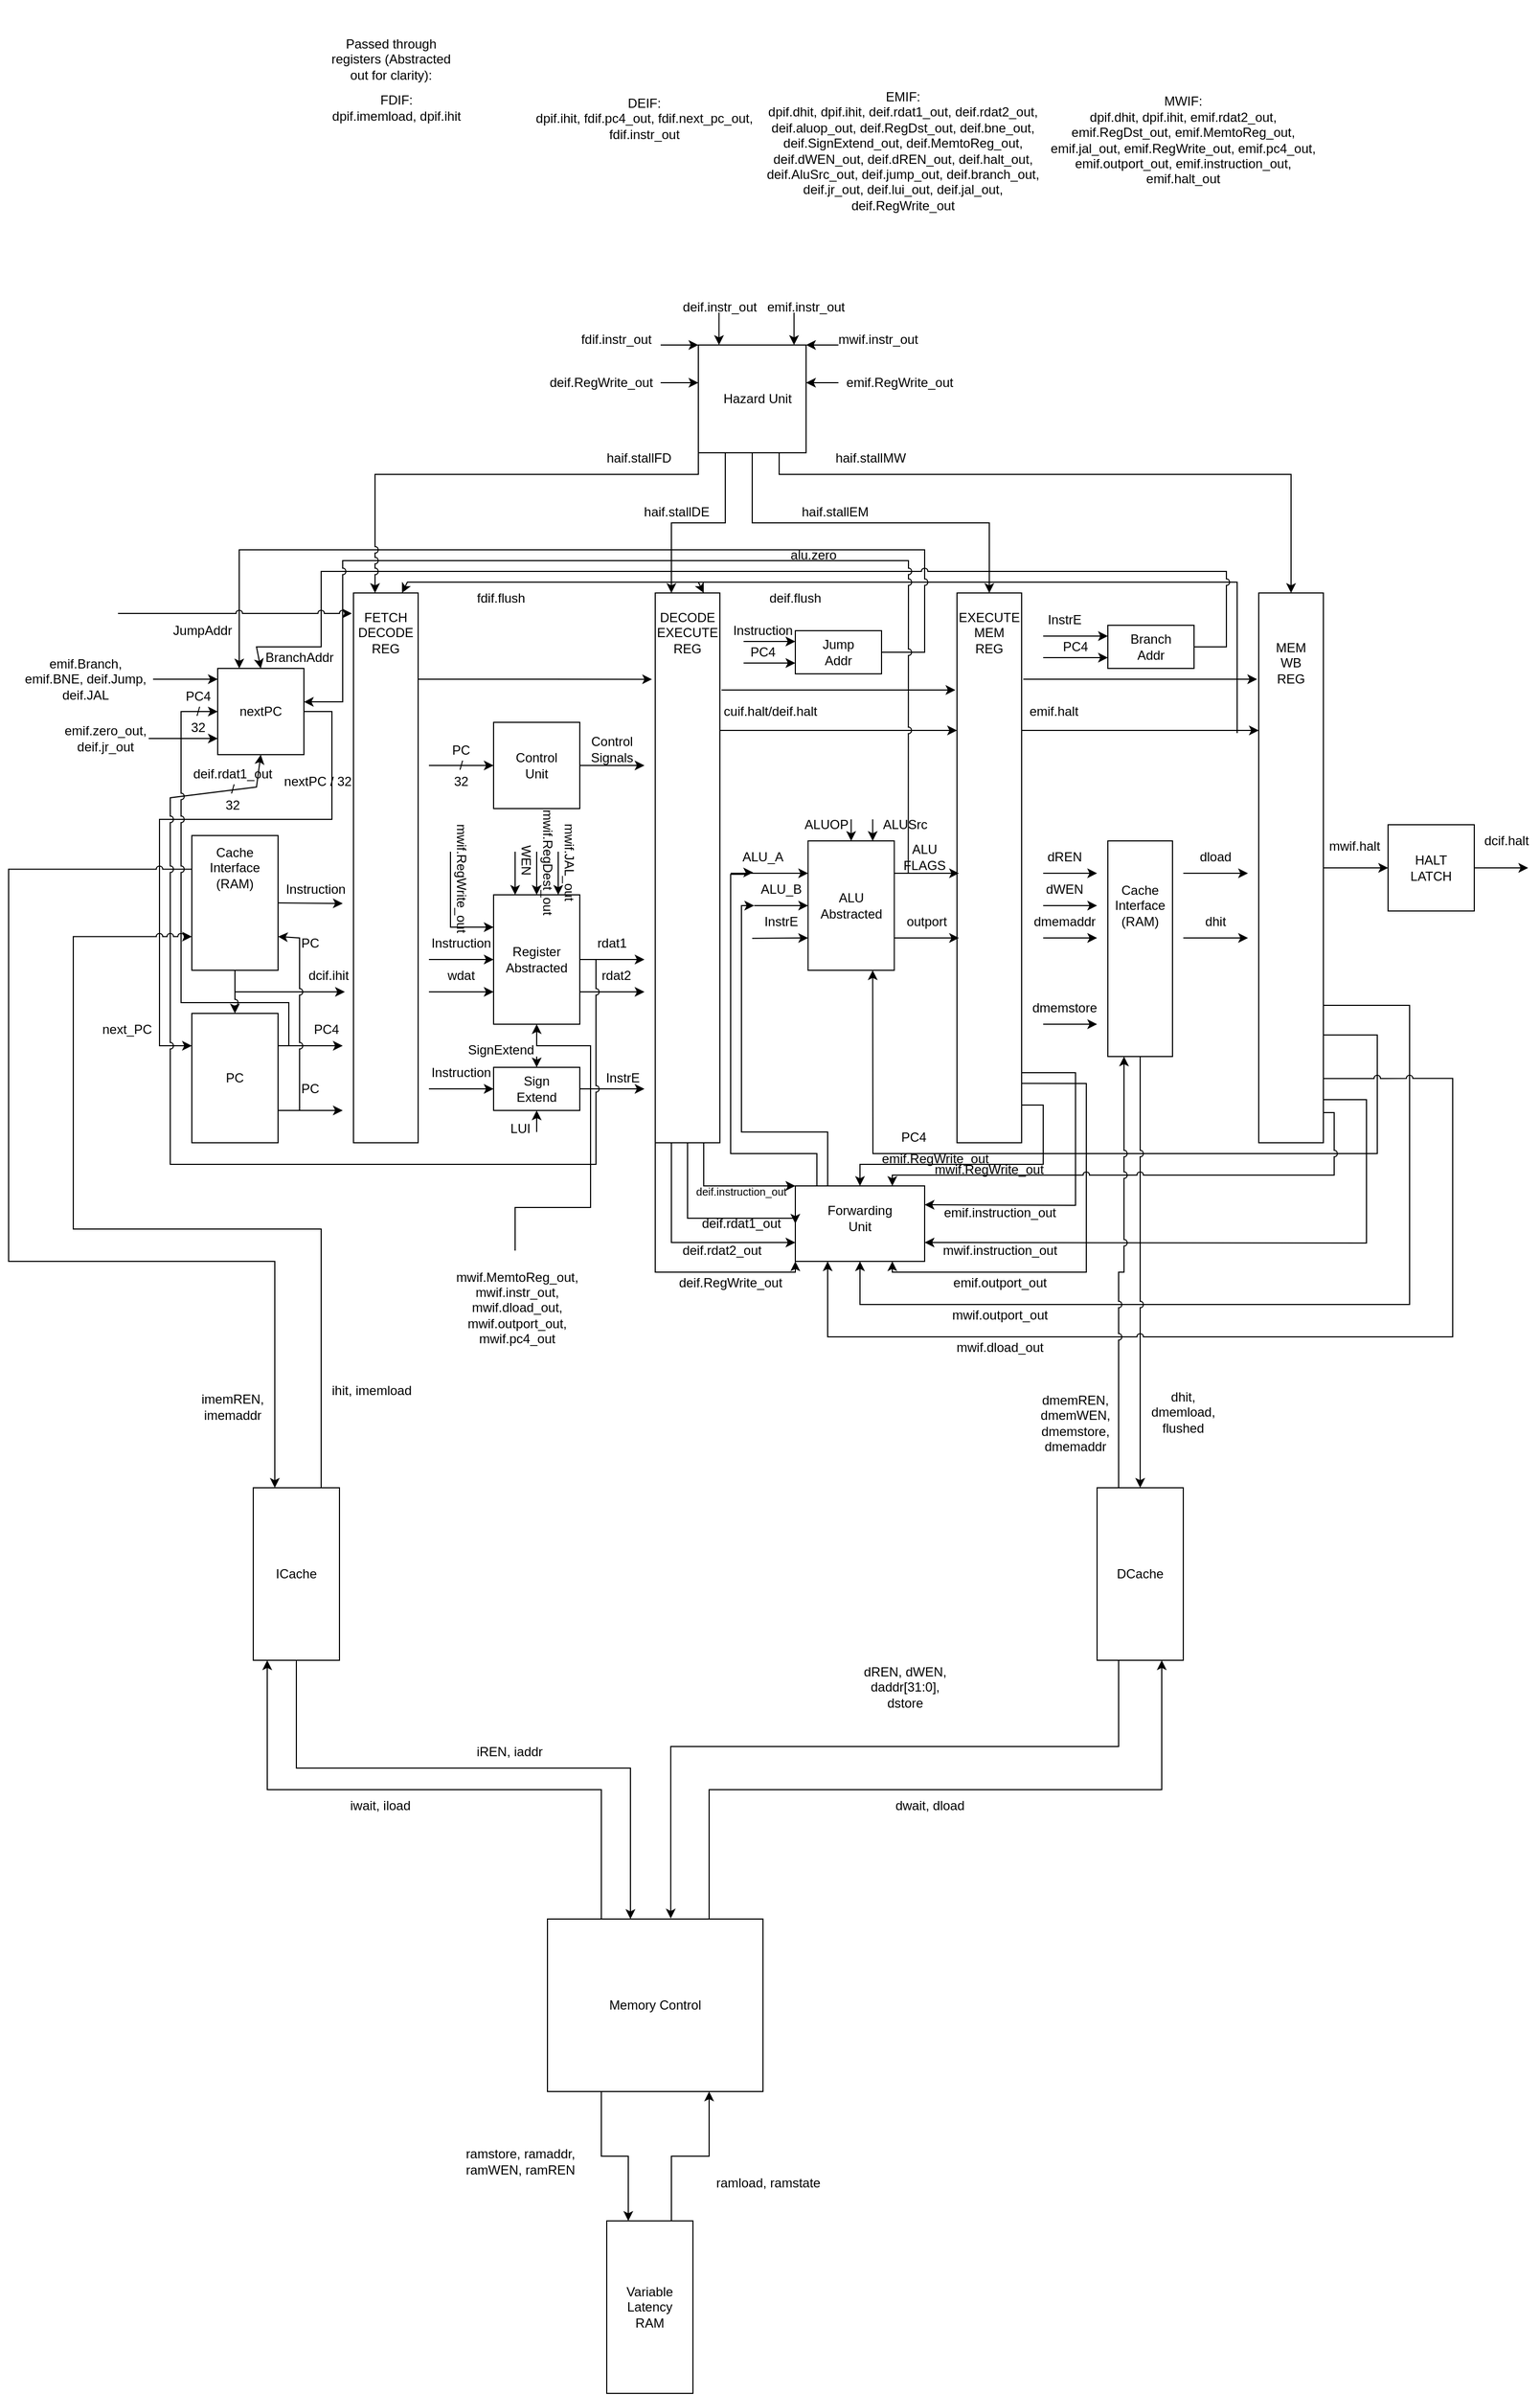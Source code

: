 <mxfile version="22.0.6" type="device">
  <diagram name="Page-1" id="ijiPdgnEJJwtpVsUEdhT">
    <mxGraphModel dx="2359" dy="1974" grid="1" gridSize="10" guides="1" tooltips="1" connect="1" arrows="1" fold="1" page="1" pageScale="1" pageWidth="850" pageHeight="1100" math="0" shadow="0">
      <root>
        <mxCell id="0" />
        <mxCell id="1" parent="0" />
        <mxCell id="Fu-0k_Fk1INU4JWID6A8-6" style="edgeStyle=orthogonalEdgeStyle;rounded=0;orthogonalLoop=1;jettySize=auto;html=1;exitX=1;exitY=0.75;exitDx=0;exitDy=0;entryX=0.5;entryY=1;entryDx=0;entryDy=0;jumpStyle=arc;" parent="1" source="98yo-P2SvTKyG5ogbPE3-15" target="Fu-0k_Fk1INU4JWID6A8-2" edge="1">
          <mxGeometry relative="1" as="geometry">
            <Array as="points">
              <mxPoint x="1170" y="392" />
              <mxPoint x="1170" y="670" />
              <mxPoint x="660" y="670" />
            </Array>
          </mxGeometry>
        </mxCell>
        <mxCell id="98yo-P2SvTKyG5ogbPE3-15" value="" style="rounded=0;whiteSpace=wrap;html=1;" parent="1" vertex="1">
          <mxGeometry x="1030" y="10" width="60" height="510" as="geometry" />
        </mxCell>
        <mxCell id="98yo-P2SvTKyG5ogbPE3-18" value="" style="group" parent="1" vertex="1" connectable="0">
          <mxGeometry x="1150" y="225" width="80" height="80" as="geometry" />
        </mxCell>
        <mxCell id="98yo-P2SvTKyG5ogbPE3-1" value="" style="rounded=0;whiteSpace=wrap;html=1;" parent="98yo-P2SvTKyG5ogbPE3-18" vertex="1">
          <mxGeometry width="80" height="80" as="geometry" />
        </mxCell>
        <mxCell id="98yo-P2SvTKyG5ogbPE3-16" value="&lt;div&gt;HALT&lt;/div&gt;&lt;div&gt;LATCH&lt;br&gt;&lt;/div&gt;" style="text;html=1;strokeColor=none;fillColor=none;align=center;verticalAlign=middle;whiteSpace=wrap;rounded=0;" parent="98yo-P2SvTKyG5ogbPE3-18" vertex="1">
          <mxGeometry x="10" y="25" width="60" height="30" as="geometry" />
        </mxCell>
        <mxCell id="98yo-P2SvTKyG5ogbPE3-19" value="" style="group" parent="1" vertex="1" connectable="0">
          <mxGeometry x="40" y="400" width="80" height="120" as="geometry" />
        </mxCell>
        <mxCell id="98yo-P2SvTKyG5ogbPE3-3" value="" style="rounded=0;whiteSpace=wrap;html=1;" parent="98yo-P2SvTKyG5ogbPE3-19" vertex="1">
          <mxGeometry width="80" height="120" as="geometry" />
        </mxCell>
        <mxCell id="98yo-P2SvTKyG5ogbPE3-17" value="PC" style="text;html=1;strokeColor=none;fillColor=none;align=center;verticalAlign=middle;whiteSpace=wrap;rounded=0;" parent="98yo-P2SvTKyG5ogbPE3-19" vertex="1">
          <mxGeometry x="10" y="45" width="60" height="30" as="geometry" />
        </mxCell>
        <mxCell id="98yo-P2SvTKyG5ogbPE3-24" value="&lt;div&gt;MEM&lt;/div&gt;&lt;div&gt;WB&lt;br&gt;&lt;/div&gt;&lt;div&gt;REG&lt;br&gt;&lt;/div&gt;" style="text;html=1;strokeColor=none;fillColor=none;align=center;verticalAlign=middle;whiteSpace=wrap;rounded=0;" parent="1" vertex="1">
          <mxGeometry x="1040" y="60" width="40" height="30" as="geometry" />
        </mxCell>
        <mxCell id="98yo-P2SvTKyG5ogbPE3-25" value="" style="group" parent="1" vertex="1" connectable="0">
          <mxGeometry x="190" y="10" width="60" height="510" as="geometry" />
        </mxCell>
        <mxCell id="98yo-P2SvTKyG5ogbPE3-12" value="" style="rounded=0;whiteSpace=wrap;html=1;" parent="98yo-P2SvTKyG5ogbPE3-25" vertex="1">
          <mxGeometry width="60" height="510" as="geometry" />
        </mxCell>
        <mxCell id="98yo-P2SvTKyG5ogbPE3-20" value="&lt;div&gt;FETCH&lt;/div&gt;&lt;div&gt;DECODE&lt;/div&gt;&lt;div&gt;REG&lt;br&gt;&lt;/div&gt;" style="text;html=1;strokeColor=none;fillColor=none;align=center;verticalAlign=middle;whiteSpace=wrap;rounded=0;" parent="98yo-P2SvTKyG5ogbPE3-25" vertex="1">
          <mxGeometry x="10" y="21.25" width="40" height="31.875" as="geometry" />
        </mxCell>
        <mxCell id="98yo-P2SvTKyG5ogbPE3-26" value="" style="group" parent="1" vertex="1" connectable="0">
          <mxGeometry x="470" y="10" width="60" height="510" as="geometry" />
        </mxCell>
        <mxCell id="98yo-P2SvTKyG5ogbPE3-13" value="" style="rounded=0;whiteSpace=wrap;html=1;" parent="98yo-P2SvTKyG5ogbPE3-26" vertex="1">
          <mxGeometry width="60" height="510" as="geometry" />
        </mxCell>
        <mxCell id="98yo-P2SvTKyG5ogbPE3-22" value="&lt;div&gt;DECODE&lt;/div&gt;&lt;div&gt;EXECUTE&lt;br&gt;&lt;/div&gt;&lt;div&gt;REG&lt;br&gt;&lt;/div&gt;" style="text;html=1;strokeColor=none;fillColor=none;align=center;verticalAlign=middle;whiteSpace=wrap;rounded=0;" parent="98yo-P2SvTKyG5ogbPE3-26" vertex="1">
          <mxGeometry x="10" y="21.25" width="40" height="31.875" as="geometry" />
        </mxCell>
        <mxCell id="98yo-P2SvTKyG5ogbPE3-27" value="" style="group" parent="1" vertex="1" connectable="0">
          <mxGeometry x="750" y="10" width="60" height="510" as="geometry" />
        </mxCell>
        <mxCell id="98yo-P2SvTKyG5ogbPE3-14" value="" style="rounded=0;whiteSpace=wrap;html=1;" parent="98yo-P2SvTKyG5ogbPE3-27" vertex="1">
          <mxGeometry width="60" height="510" as="geometry" />
        </mxCell>
        <mxCell id="98yo-P2SvTKyG5ogbPE3-23" value="&lt;div&gt;EXECUTE&lt;/div&gt;&lt;div&gt;MEM&lt;/div&gt;&lt;div&gt;REG&lt;br&gt;&lt;/div&gt;" style="text;html=1;strokeColor=none;fillColor=none;align=center;verticalAlign=middle;whiteSpace=wrap;rounded=0;" parent="98yo-P2SvTKyG5ogbPE3-27" vertex="1">
          <mxGeometry x="10" y="21.25" width="40" height="31.875" as="geometry" />
        </mxCell>
        <mxCell id="98yo-P2SvTKyG5ogbPE3-39" value="" style="group" parent="1" vertex="1" connectable="0">
          <mxGeometry x="320" y="130" width="80" height="80" as="geometry" />
        </mxCell>
        <mxCell id="98yo-P2SvTKyG5ogbPE3-4" value="" style="rounded=0;whiteSpace=wrap;html=1;" parent="98yo-P2SvTKyG5ogbPE3-39" vertex="1">
          <mxGeometry width="80" height="80" as="geometry" />
        </mxCell>
        <mxCell id="98yo-P2SvTKyG5ogbPE3-28" value="&lt;div&gt;Control&lt;/div&gt;&lt;div&gt;Unit&lt;br&gt;&lt;/div&gt;" style="text;html=1;strokeColor=none;fillColor=none;align=center;verticalAlign=middle;whiteSpace=wrap;rounded=0;" parent="98yo-P2SvTKyG5ogbPE3-39" vertex="1">
          <mxGeometry x="10" y="25" width="60" height="30" as="geometry" />
        </mxCell>
        <mxCell id="98yo-P2SvTKyG5ogbPE3-40" value="" style="group" parent="1" vertex="1" connectable="0">
          <mxGeometry x="320" y="290" width="80" height="120" as="geometry" />
        </mxCell>
        <mxCell id="98yo-P2SvTKyG5ogbPE3-5" value="" style="rounded=0;whiteSpace=wrap;html=1;" parent="98yo-P2SvTKyG5ogbPE3-40" vertex="1">
          <mxGeometry width="80" height="120" as="geometry" />
        </mxCell>
        <mxCell id="98yo-P2SvTKyG5ogbPE3-29" value="&lt;div&gt;Register&lt;/div&gt;&lt;div&gt;Abstracted&lt;br&gt;&lt;/div&gt;" style="text;html=1;strokeColor=none;fillColor=none;align=center;verticalAlign=middle;whiteSpace=wrap;rounded=0;" parent="98yo-P2SvTKyG5ogbPE3-40" vertex="1">
          <mxGeometry x="10" y="45" width="60" height="30" as="geometry" />
        </mxCell>
        <mxCell id="98yo-P2SvTKyG5ogbPE3-42" value="" style="group" parent="1" vertex="1" connectable="0">
          <mxGeometry x="320" y="450" width="80" height="40" as="geometry" />
        </mxCell>
        <mxCell id="98yo-P2SvTKyG5ogbPE3-6" value="" style="rounded=0;whiteSpace=wrap;html=1;" parent="98yo-P2SvTKyG5ogbPE3-42" vertex="1">
          <mxGeometry width="80" height="40" as="geometry" />
        </mxCell>
        <mxCell id="98yo-P2SvTKyG5ogbPE3-30" value="Sign Extend" style="text;html=1;strokeColor=none;fillColor=none;align=center;verticalAlign=middle;whiteSpace=wrap;rounded=0;" parent="98yo-P2SvTKyG5ogbPE3-42" vertex="1">
          <mxGeometry x="10" y="5" width="60" height="30" as="geometry" />
        </mxCell>
        <mxCell id="98yo-P2SvTKyG5ogbPE3-43" value="" style="group" parent="1" vertex="1" connectable="0">
          <mxGeometry x="890" y="40" width="80" height="40" as="geometry" />
        </mxCell>
        <mxCell id="98yo-P2SvTKyG5ogbPE3-7" value="" style="rounded=0;whiteSpace=wrap;html=1;" parent="98yo-P2SvTKyG5ogbPE3-43" vertex="1">
          <mxGeometry width="80" height="40" as="geometry" />
        </mxCell>
        <mxCell id="98yo-P2SvTKyG5ogbPE3-31" value="&lt;div&gt;Branch&lt;/div&gt;&lt;div&gt;Addr&lt;br&gt;&lt;/div&gt;" style="text;html=1;strokeColor=none;fillColor=none;align=center;verticalAlign=middle;whiteSpace=wrap;rounded=0;" parent="98yo-P2SvTKyG5ogbPE3-43" vertex="1">
          <mxGeometry x="10" y="5" width="60" height="30" as="geometry" />
        </mxCell>
        <mxCell id="98yo-P2SvTKyG5ogbPE3-44" value="" style="group" parent="1" vertex="1" connectable="0">
          <mxGeometry x="600" y="45" width="80" height="40" as="geometry" />
        </mxCell>
        <mxCell id="98yo-P2SvTKyG5ogbPE3-8" value="" style="rounded=0;whiteSpace=wrap;html=1;" parent="98yo-P2SvTKyG5ogbPE3-44" vertex="1">
          <mxGeometry width="80" height="40" as="geometry" />
        </mxCell>
        <mxCell id="98yo-P2SvTKyG5ogbPE3-32" value="&lt;div&gt;Jump&lt;/div&gt;&lt;div&gt;Addr&lt;/div&gt;" style="text;html=1;strokeColor=none;fillColor=none;align=center;verticalAlign=middle;whiteSpace=wrap;rounded=0;" parent="98yo-P2SvTKyG5ogbPE3-44" vertex="1">
          <mxGeometry x="10" y="5" width="60" height="30" as="geometry" />
        </mxCell>
        <mxCell id="98yo-P2SvTKyG5ogbPE3-45" value="" style="group" parent="1" vertex="1" connectable="0">
          <mxGeometry x="611.8" y="240" width="80" height="120" as="geometry" />
        </mxCell>
        <mxCell id="98yo-P2SvTKyG5ogbPE3-9" value="" style="rounded=0;whiteSpace=wrap;html=1;" parent="98yo-P2SvTKyG5ogbPE3-45" vertex="1">
          <mxGeometry width="80" height="120" as="geometry" />
        </mxCell>
        <mxCell id="98yo-P2SvTKyG5ogbPE3-33" value="&lt;div&gt;ALU&lt;/div&gt;&lt;div&gt;Abstracted&lt;br&gt;&lt;/div&gt;" style="text;html=1;strokeColor=none;fillColor=none;align=center;verticalAlign=middle;whiteSpace=wrap;rounded=0;" parent="98yo-P2SvTKyG5ogbPE3-45" vertex="1">
          <mxGeometry x="10" y="45" width="60" height="30" as="geometry" />
        </mxCell>
        <mxCell id="98yo-P2SvTKyG5ogbPE3-46" value="" style="group" parent="1" vertex="1" connectable="0">
          <mxGeometry x="64" y="80" width="80" height="80" as="geometry" />
        </mxCell>
        <mxCell id="98yo-P2SvTKyG5ogbPE3-10" value="" style="rounded=0;whiteSpace=wrap;html=1;" parent="98yo-P2SvTKyG5ogbPE3-46" vertex="1">
          <mxGeometry width="80" height="80" as="geometry" />
        </mxCell>
        <mxCell id="98yo-P2SvTKyG5ogbPE3-34" value="nextPC" style="text;html=1;strokeColor=none;fillColor=none;align=center;verticalAlign=middle;whiteSpace=wrap;rounded=0;" parent="98yo-P2SvTKyG5ogbPE3-46" vertex="1">
          <mxGeometry x="10" y="25" width="60" height="30" as="geometry" />
        </mxCell>
        <mxCell id="98yo-P2SvTKyG5ogbPE3-48" value="" style="endArrow=classic;html=1;rounded=0;entryX=0;entryY=0.5;entryDx=0;entryDy=0;exitX=1;exitY=0.5;exitDx=0;exitDy=0;" parent="1" source="98yo-P2SvTKyG5ogbPE3-15" target="98yo-P2SvTKyG5ogbPE3-1" edge="1">
          <mxGeometry width="50" height="50" relative="1" as="geometry">
            <mxPoint x="1205" y="150" as="sourcePoint" />
            <mxPoint x="1535" y="360" as="targetPoint" />
          </mxGeometry>
        </mxCell>
        <mxCell id="98yo-P2SvTKyG5ogbPE3-49" value="mwif.halt" style="text;html=1;strokeColor=none;fillColor=none;align=center;verticalAlign=middle;whiteSpace=wrap;rounded=0;" parent="1" vertex="1">
          <mxGeometry x="1089" y="230" width="60" height="30" as="geometry" />
        </mxCell>
        <mxCell id="98yo-P2SvTKyG5ogbPE3-51" value="dcif.halt" style="text;html=1;strokeColor=none;fillColor=none;align=center;verticalAlign=middle;whiteSpace=wrap;rounded=0;" parent="1" vertex="1">
          <mxGeometry x="1230" y="225" width="60" height="30" as="geometry" />
        </mxCell>
        <mxCell id="98yo-P2SvTKyG5ogbPE3-52" value="" style="endArrow=classic;html=1;rounded=0;exitX=1;exitY=0.5;exitDx=0;exitDy=0;" parent="1" source="98yo-P2SvTKyG5ogbPE3-1" edge="1">
          <mxGeometry width="50" height="50" relative="1" as="geometry">
            <mxPoint x="1485" y="410" as="sourcePoint" />
            <mxPoint x="1280" y="265" as="targetPoint" />
          </mxGeometry>
        </mxCell>
        <mxCell id="98yo-P2SvTKyG5ogbPE3-56" value="dcif.ihit" style="text;html=1;strokeColor=none;fillColor=none;align=center;verticalAlign=middle;whiteSpace=wrap;rounded=0;" parent="1" vertex="1">
          <mxGeometry x="137" y="350" width="60" height="30" as="geometry" />
        </mxCell>
        <mxCell id="98yo-P2SvTKyG5ogbPE3-57" value="Instruction" style="text;html=1;strokeColor=none;fillColor=none;align=center;verticalAlign=middle;whiteSpace=wrap;rounded=0;" parent="1" vertex="1">
          <mxGeometry x="125" y="270" width="60" height="30" as="geometry" />
        </mxCell>
        <mxCell id="98yo-P2SvTKyG5ogbPE3-65" value="" style="endArrow=classic;html=1;rounded=0;" parent="1" edge="1">
          <mxGeometry width="50" height="50" relative="1" as="geometry">
            <mxPoint x="120" y="490" as="sourcePoint" />
            <mxPoint x="180" y="490" as="targetPoint" />
          </mxGeometry>
        </mxCell>
        <mxCell id="98yo-P2SvTKyG5ogbPE3-66" value="PC" style="text;html=1;strokeColor=none;fillColor=none;align=center;verticalAlign=middle;whiteSpace=wrap;rounded=0;" parent="1" vertex="1">
          <mxGeometry x="120" y="455" width="60" height="30" as="geometry" />
        </mxCell>
        <mxCell id="98yo-P2SvTKyG5ogbPE3-67" value="" style="endArrow=classic;html=1;rounded=0;exitX=1;exitY=0.25;exitDx=0;exitDy=0;" parent="1" source="98yo-P2SvTKyG5ogbPE3-3" edge="1">
          <mxGeometry width="50" height="50" relative="1" as="geometry">
            <mxPoint x="280" y="620" as="sourcePoint" />
            <mxPoint x="180" y="430" as="targetPoint" />
          </mxGeometry>
        </mxCell>
        <mxCell id="98yo-P2SvTKyG5ogbPE3-68" value="PC4" style="text;html=1;strokeColor=none;fillColor=none;align=center;verticalAlign=middle;whiteSpace=wrap;rounded=0;" parent="1" vertex="1">
          <mxGeometry x="135" y="400" width="60" height="30" as="geometry" />
        </mxCell>
        <mxCell id="98yo-P2SvTKyG5ogbPE3-69" value="" style="endArrow=classic;html=1;rounded=0;entryX=0;entryY=0.5;entryDx=0;entryDy=0;" parent="1" target="98yo-P2SvTKyG5ogbPE3-4" edge="1">
          <mxGeometry width="50" height="50" relative="1" as="geometry">
            <mxPoint x="260" y="170" as="sourcePoint" />
            <mxPoint x="330" y="250" as="targetPoint" />
          </mxGeometry>
        </mxCell>
        <mxCell id="98yo-P2SvTKyG5ogbPE3-70" value="PC&lt;br&gt;/&lt;br&gt;32" style="text;html=1;strokeColor=none;fillColor=none;align=center;verticalAlign=middle;whiteSpace=wrap;rounded=0;" parent="1" vertex="1">
          <mxGeometry x="260" y="155" width="60" height="30" as="geometry" />
        </mxCell>
        <mxCell id="98yo-P2SvTKyG5ogbPE3-71" value="" style="endArrow=classic;html=1;rounded=0;exitX=1;exitY=0.5;exitDx=0;exitDy=0;" parent="1" source="98yo-P2SvTKyG5ogbPE3-4" edge="1">
          <mxGeometry width="50" height="50" relative="1" as="geometry">
            <mxPoint x="280" y="300" as="sourcePoint" />
            <mxPoint x="460" y="170" as="targetPoint" />
          </mxGeometry>
        </mxCell>
        <mxCell id="98yo-P2SvTKyG5ogbPE3-72" value="&lt;div&gt;Control&lt;/div&gt;&lt;div&gt;Signals&lt;br&gt;&lt;/div&gt;" style="text;html=1;strokeColor=none;fillColor=none;align=center;verticalAlign=middle;whiteSpace=wrap;rounded=0;" parent="1" vertex="1">
          <mxGeometry x="400" y="140" width="60" height="30" as="geometry" />
        </mxCell>
        <mxCell id="98yo-P2SvTKyG5ogbPE3-73" value="" style="endArrow=classic;html=1;rounded=0;entryX=0;entryY=0.5;entryDx=0;entryDy=0;" parent="1" target="98yo-P2SvTKyG5ogbPE3-5" edge="1">
          <mxGeometry width="50" height="50" relative="1" as="geometry">
            <mxPoint x="260" y="350" as="sourcePoint" />
            <mxPoint x="330" y="340" as="targetPoint" />
          </mxGeometry>
        </mxCell>
        <mxCell id="98yo-P2SvTKyG5ogbPE3-74" value="Instruction" style="text;html=1;strokeColor=none;fillColor=none;align=center;verticalAlign=middle;whiteSpace=wrap;rounded=0;" parent="1" vertex="1">
          <mxGeometry x="260" y="320" width="60" height="30" as="geometry" />
        </mxCell>
        <mxCell id="98yo-P2SvTKyG5ogbPE3-75" value="" style="endArrow=classic;html=1;rounded=0;entryX=0;entryY=0.75;entryDx=0;entryDy=0;" parent="1" target="98yo-P2SvTKyG5ogbPE3-5" edge="1">
          <mxGeometry width="50" height="50" relative="1" as="geometry">
            <mxPoint x="260" y="380" as="sourcePoint" />
            <mxPoint x="330" y="340" as="targetPoint" />
          </mxGeometry>
        </mxCell>
        <mxCell id="98yo-P2SvTKyG5ogbPE3-76" value="wdat" style="text;html=1;strokeColor=none;fillColor=none;align=center;verticalAlign=middle;whiteSpace=wrap;rounded=0;" parent="1" vertex="1">
          <mxGeometry x="260" y="350" width="60" height="30" as="geometry" />
        </mxCell>
        <mxCell id="98yo-P2SvTKyG5ogbPE3-77" value="" style="endArrow=classic;html=1;rounded=0;entryX=1;entryY=0;entryDx=0;entryDy=0;" parent="1" target="98yo-P2SvTKyG5ogbPE3-74" edge="1">
          <mxGeometry width="50" height="50" relative="1" as="geometry">
            <mxPoint x="280" y="250" as="sourcePoint" />
            <mxPoint x="330" y="340" as="targetPoint" />
            <Array as="points">
              <mxPoint x="280" y="320" />
            </Array>
          </mxGeometry>
        </mxCell>
        <mxCell id="98yo-P2SvTKyG5ogbPE3-78" value="" style="endArrow=classic;html=1;rounded=0;entryX=0.25;entryY=0;entryDx=0;entryDy=0;" parent="1" target="98yo-P2SvTKyG5ogbPE3-5" edge="1">
          <mxGeometry width="50" height="50" relative="1" as="geometry">
            <mxPoint x="340" y="250" as="sourcePoint" />
            <mxPoint x="330" y="340" as="targetPoint" />
          </mxGeometry>
        </mxCell>
        <mxCell id="98yo-P2SvTKyG5ogbPE3-79" value="" style="endArrow=classic;html=1;rounded=0;entryX=0.5;entryY=0;entryDx=0;entryDy=0;" parent="1" target="98yo-P2SvTKyG5ogbPE3-5" edge="1">
          <mxGeometry width="50" height="50" relative="1" as="geometry">
            <mxPoint x="360" y="250" as="sourcePoint" />
            <mxPoint x="330" y="340" as="targetPoint" />
          </mxGeometry>
        </mxCell>
        <mxCell id="98yo-P2SvTKyG5ogbPE3-80" value="" style="endArrow=classic;html=1;rounded=0;entryX=0.75;entryY=0;entryDx=0;entryDy=0;" parent="1" target="98yo-P2SvTKyG5ogbPE3-5" edge="1">
          <mxGeometry width="50" height="50" relative="1" as="geometry">
            <mxPoint x="380" y="250" as="sourcePoint" />
            <mxPoint x="330" y="340" as="targetPoint" />
          </mxGeometry>
        </mxCell>
        <mxCell id="98yo-P2SvTKyG5ogbPE3-81" value="mwif.RegWrite_out" style="text;html=1;strokeColor=none;fillColor=none;align=center;verticalAlign=middle;whiteSpace=wrap;rounded=0;rotation=90;" parent="1" vertex="1">
          <mxGeometry x="260" y="260" width="60" height="30" as="geometry" />
        </mxCell>
        <mxCell id="98yo-P2SvTKyG5ogbPE3-82" value="WEN" style="text;html=1;strokeColor=none;fillColor=none;align=center;verticalAlign=middle;whiteSpace=wrap;rounded=0;rotation=90;" parent="1" vertex="1">
          <mxGeometry x="320" y="243" width="60" height="30" as="geometry" />
        </mxCell>
        <mxCell id="98yo-P2SvTKyG5ogbPE3-83" value="mwif.RegDest_out" style="text;html=1;strokeColor=none;fillColor=none;align=center;verticalAlign=middle;whiteSpace=wrap;rounded=0;rotation=90;" parent="1" vertex="1">
          <mxGeometry x="340" y="245" width="60" height="30" as="geometry" />
        </mxCell>
        <mxCell id="98yo-P2SvTKyG5ogbPE3-85" value="mwif.JAL_out" style="text;html=1;strokeColor=none;fillColor=none;align=center;verticalAlign=middle;whiteSpace=wrap;rounded=0;rotation=90;" parent="1" vertex="1">
          <mxGeometry x="360" y="245" width="60" height="30" as="geometry" />
        </mxCell>
        <mxCell id="98yo-P2SvTKyG5ogbPE3-88" value="" style="endArrow=classic;html=1;rounded=0;exitX=1;exitY=0.5;exitDx=0;exitDy=0;" parent="1" source="98yo-P2SvTKyG5ogbPE3-5" edge="1">
          <mxGeometry width="50" height="50" relative="1" as="geometry">
            <mxPoint x="430" y="360" as="sourcePoint" />
            <mxPoint x="460" y="350" as="targetPoint" />
          </mxGeometry>
        </mxCell>
        <mxCell id="98yo-P2SvTKyG5ogbPE3-89" value="" style="endArrow=classic;html=1;rounded=0;exitX=1;exitY=0.75;exitDx=0;exitDy=0;" parent="1" source="98yo-P2SvTKyG5ogbPE3-5" edge="1">
          <mxGeometry width="50" height="50" relative="1" as="geometry">
            <mxPoint x="280" y="390" as="sourcePoint" />
            <mxPoint x="460" y="380" as="targetPoint" />
          </mxGeometry>
        </mxCell>
        <mxCell id="98yo-P2SvTKyG5ogbPE3-90" value="rdat1" style="text;html=1;strokeColor=none;fillColor=none;align=center;verticalAlign=middle;whiteSpace=wrap;rounded=0;" parent="1" vertex="1">
          <mxGeometry x="400" y="320" width="60" height="30" as="geometry" />
        </mxCell>
        <mxCell id="98yo-P2SvTKyG5ogbPE3-91" value="rdat2" style="text;html=1;strokeColor=none;fillColor=none;align=center;verticalAlign=middle;whiteSpace=wrap;rounded=0;" parent="1" vertex="1">
          <mxGeometry x="404" y="350" width="60" height="30" as="geometry" />
        </mxCell>
        <mxCell id="98yo-P2SvTKyG5ogbPE3-93" value="" style="endArrow=classic;html=1;rounded=0;entryX=0;entryY=0.5;entryDx=0;entryDy=0;" parent="1" target="98yo-P2SvTKyG5ogbPE3-6" edge="1">
          <mxGeometry width="50" height="50" relative="1" as="geometry">
            <mxPoint x="260" y="470" as="sourcePoint" />
            <mxPoint x="330" y="340" as="targetPoint" />
          </mxGeometry>
        </mxCell>
        <mxCell id="98yo-P2SvTKyG5ogbPE3-95" value="Instruction" style="text;html=1;strokeColor=none;fillColor=none;align=center;verticalAlign=middle;whiteSpace=wrap;rounded=0;" parent="1" vertex="1">
          <mxGeometry x="260" y="440" width="60" height="30" as="geometry" />
        </mxCell>
        <mxCell id="98yo-P2SvTKyG5ogbPE3-96" value="" style="endArrow=classic;html=1;rounded=0;entryX=0.5;entryY=0;entryDx=0;entryDy=0;" parent="1" target="98yo-P2SvTKyG5ogbPE3-6" edge="1">
          <mxGeometry width="50" height="50" relative="1" as="geometry">
            <mxPoint x="360" y="440" as="sourcePoint" />
            <mxPoint x="330" y="340" as="targetPoint" />
          </mxGeometry>
        </mxCell>
        <mxCell id="98yo-P2SvTKyG5ogbPE3-97" value="" style="endArrow=classic;html=1;rounded=0;entryX=0.5;entryY=1;entryDx=0;entryDy=0;" parent="1" target="98yo-P2SvTKyG5ogbPE3-6" edge="1">
          <mxGeometry width="50" height="50" relative="1" as="geometry">
            <mxPoint x="360" y="510" as="sourcePoint" />
            <mxPoint x="330" y="340" as="targetPoint" />
          </mxGeometry>
        </mxCell>
        <mxCell id="98yo-P2SvTKyG5ogbPE3-98" value="" style="endArrow=classic;html=1;rounded=0;exitX=1;exitY=0.5;exitDx=0;exitDy=0;" parent="1" source="98yo-P2SvTKyG5ogbPE3-6" edge="1">
          <mxGeometry width="50" height="50" relative="1" as="geometry">
            <mxPoint x="280" y="390" as="sourcePoint" />
            <mxPoint x="460" y="470" as="targetPoint" />
          </mxGeometry>
        </mxCell>
        <mxCell id="98yo-P2SvTKyG5ogbPE3-99" value="InstrE" style="text;html=1;strokeColor=none;fillColor=none;align=center;verticalAlign=middle;whiteSpace=wrap;rounded=0;" parent="1" vertex="1">
          <mxGeometry x="410" y="445" width="60" height="30" as="geometry" />
        </mxCell>
        <mxCell id="98yo-P2SvTKyG5ogbPE3-100" value="SignExtend" style="text;html=1;strokeColor=none;fillColor=none;align=center;verticalAlign=middle;whiteSpace=wrap;rounded=0;" parent="1" vertex="1">
          <mxGeometry x="297" y="419" width="60" height="30" as="geometry" />
        </mxCell>
        <mxCell id="98yo-P2SvTKyG5ogbPE3-101" value="LUI" style="text;html=1;strokeColor=none;fillColor=none;align=center;verticalAlign=middle;whiteSpace=wrap;rounded=0;" parent="1" vertex="1">
          <mxGeometry x="315" y="492" width="60" height="30" as="geometry" />
        </mxCell>
        <mxCell id="98yo-P2SvTKyG5ogbPE3-102" value="" style="endArrow=classic;html=1;rounded=0;entryX=0;entryY=0.25;entryDx=0;entryDy=0;" parent="1" target="98yo-P2SvTKyG5ogbPE3-7" edge="1">
          <mxGeometry width="50" height="50" relative="1" as="geometry">
            <mxPoint x="830" y="50" as="sourcePoint" />
            <mxPoint x="790" y="160" as="targetPoint" />
          </mxGeometry>
        </mxCell>
        <mxCell id="98yo-P2SvTKyG5ogbPE3-103" value="" style="endArrow=classic;html=1;rounded=0;entryX=0;entryY=0.75;entryDx=0;entryDy=0;" parent="1" target="98yo-P2SvTKyG5ogbPE3-7" edge="1">
          <mxGeometry width="50" height="50" relative="1" as="geometry">
            <mxPoint x="830" y="70" as="sourcePoint" />
            <mxPoint x="790" y="160" as="targetPoint" />
          </mxGeometry>
        </mxCell>
        <mxCell id="98yo-P2SvTKyG5ogbPE3-104" value="InstrE" style="text;html=1;strokeColor=none;fillColor=none;align=center;verticalAlign=middle;whiteSpace=wrap;rounded=0;" parent="1" vertex="1">
          <mxGeometry x="820" y="20" width="60" height="30" as="geometry" />
        </mxCell>
        <mxCell id="98yo-P2SvTKyG5ogbPE3-105" value="PC4" style="text;html=1;strokeColor=none;fillColor=none;align=center;verticalAlign=middle;whiteSpace=wrap;rounded=0;" parent="1" vertex="1">
          <mxGeometry x="830" y="45" width="60" height="30" as="geometry" />
        </mxCell>
        <mxCell id="98yo-P2SvTKyG5ogbPE3-106" value="" style="endArrow=classic;html=1;rounded=0;entryX=0;entryY=0.25;entryDx=0;entryDy=0;" parent="1" edge="1">
          <mxGeometry width="50" height="50" relative="1" as="geometry">
            <mxPoint x="552" y="55" as="sourcePoint" />
            <mxPoint x="600" y="55" as="targetPoint" />
          </mxGeometry>
        </mxCell>
        <mxCell id="98yo-P2SvTKyG5ogbPE3-107" value="" style="endArrow=classic;html=1;rounded=0;entryX=0;entryY=0.75;entryDx=0;entryDy=0;" parent="1" edge="1">
          <mxGeometry width="50" height="50" relative="1" as="geometry">
            <mxPoint x="552" y="75" as="sourcePoint" />
            <mxPoint x="600" y="75" as="targetPoint" />
          </mxGeometry>
        </mxCell>
        <mxCell id="98yo-P2SvTKyG5ogbPE3-108" value="Instruction" style="text;html=1;strokeColor=none;fillColor=none;align=center;verticalAlign=middle;whiteSpace=wrap;rounded=0;" parent="1" vertex="1">
          <mxGeometry x="540" y="30" width="60" height="30" as="geometry" />
        </mxCell>
        <mxCell id="98yo-P2SvTKyG5ogbPE3-109" value="PC4" style="text;html=1;strokeColor=none;fillColor=none;align=center;verticalAlign=middle;whiteSpace=wrap;rounded=0;" parent="1" vertex="1">
          <mxGeometry x="540" y="50" width="60" height="30" as="geometry" />
        </mxCell>
        <mxCell id="98yo-P2SvTKyG5ogbPE3-114" value="" style="endArrow=classic;html=1;rounded=0;entryX=0;entryY=0.25;entryDx=0;entryDy=0;" parent="1" target="98yo-P2SvTKyG5ogbPE3-9" edge="1">
          <mxGeometry width="50" height="50" relative="1" as="geometry">
            <mxPoint x="540" y="270" as="sourcePoint" />
            <mxPoint x="500" y="290" as="targetPoint" />
          </mxGeometry>
        </mxCell>
        <mxCell id="98yo-P2SvTKyG5ogbPE3-115" value="" style="endArrow=classic;html=1;rounded=0;entryX=0;entryY=0.75;entryDx=0;entryDy=0;exitX=-0.036;exitY=1.012;exitDx=0;exitDy=0;exitPerimeter=0;" parent="1" source="98yo-P2SvTKyG5ogbPE3-124" target="98yo-P2SvTKyG5ogbPE3-9" edge="1">
          <mxGeometry width="50" height="50" relative="1" as="geometry">
            <mxPoint x="551.8" y="330" as="sourcePoint" />
            <mxPoint x="511.8" y="290" as="targetPoint" />
          </mxGeometry>
        </mxCell>
        <mxCell id="98yo-P2SvTKyG5ogbPE3-116" value="" style="endArrow=classic;html=1;rounded=0;entryX=0;entryY=0.5;entryDx=0;entryDy=0;exitX=0;exitY=0;exitDx=0;exitDy=0;" parent="1" source="98yo-P2SvTKyG5ogbPE3-124" target="98yo-P2SvTKyG5ogbPE3-9" edge="1">
          <mxGeometry width="50" height="50" relative="1" as="geometry">
            <mxPoint x="551.8" y="300" as="sourcePoint" />
            <mxPoint x="511.8" y="290" as="targetPoint" />
          </mxGeometry>
        </mxCell>
        <mxCell id="98yo-P2SvTKyG5ogbPE3-117" value="" style="endArrow=classic;html=1;rounded=0;exitX=1;exitY=0.25;exitDx=0;exitDy=0;" parent="1" source="98yo-P2SvTKyG5ogbPE3-9" edge="1">
          <mxGeometry width="50" height="50" relative="1" as="geometry">
            <mxPoint x="461.8" y="340" as="sourcePoint" />
            <mxPoint x="751.8" y="270" as="targetPoint" />
          </mxGeometry>
        </mxCell>
        <mxCell id="98yo-P2SvTKyG5ogbPE3-118" value="" style="endArrow=classic;html=1;rounded=0;exitX=1;exitY=0.75;exitDx=0;exitDy=0;" parent="1" source="98yo-P2SvTKyG5ogbPE3-9" edge="1">
          <mxGeometry width="50" height="50" relative="1" as="geometry">
            <mxPoint x="461.8" y="320" as="sourcePoint" />
            <mxPoint x="751.8" y="330" as="targetPoint" />
          </mxGeometry>
        </mxCell>
        <mxCell id="98yo-P2SvTKyG5ogbPE3-119" value="" style="endArrow=classic;html=1;rounded=0;entryX=0.5;entryY=0;entryDx=0;entryDy=0;" parent="1" target="98yo-P2SvTKyG5ogbPE3-9" edge="1">
          <mxGeometry width="50" height="50" relative="1" as="geometry">
            <mxPoint x="651.8" y="220" as="sourcePoint" />
            <mxPoint x="511.8" y="270" as="targetPoint" />
          </mxGeometry>
        </mxCell>
        <mxCell id="98yo-P2SvTKyG5ogbPE3-120" value="ALUOP" style="text;html=1;strokeColor=none;fillColor=none;align=center;verticalAlign=middle;whiteSpace=wrap;rounded=0;" parent="1" vertex="1">
          <mxGeometry x="598.8" y="210" width="60" height="30" as="geometry" />
        </mxCell>
        <mxCell id="98yo-P2SvTKyG5ogbPE3-122" value="ALU_A" style="text;html=1;strokeColor=none;fillColor=none;align=center;verticalAlign=middle;whiteSpace=wrap;rounded=0;" parent="1" vertex="1">
          <mxGeometry x="540" y="240" width="60" height="30" as="geometry" />
        </mxCell>
        <mxCell id="98yo-P2SvTKyG5ogbPE3-123" value="ALU_B" style="text;html=1;strokeColor=none;fillColor=none;align=center;verticalAlign=middle;whiteSpace=wrap;rounded=0;" parent="1" vertex="1">
          <mxGeometry x="561.8" y="270" width="50" height="30" as="geometry" />
        </mxCell>
        <mxCell id="98yo-P2SvTKyG5ogbPE3-124" value="InstrE" style="text;html=1;strokeColor=none;fillColor=none;align=center;verticalAlign=middle;whiteSpace=wrap;rounded=0;" parent="1" vertex="1">
          <mxGeometry x="561.8" y="300" width="50" height="30" as="geometry" />
        </mxCell>
        <mxCell id="98yo-P2SvTKyG5ogbPE3-125" value="" style="endArrow=classic;html=1;rounded=0;entryX=0.75;entryY=0;entryDx=0;entryDy=0;" parent="1" target="98yo-P2SvTKyG5ogbPE3-9" edge="1">
          <mxGeometry width="50" height="50" relative="1" as="geometry">
            <mxPoint x="671.8" y="220" as="sourcePoint" />
            <mxPoint x="511.8" y="320" as="targetPoint" />
          </mxGeometry>
        </mxCell>
        <mxCell id="98yo-P2SvTKyG5ogbPE3-126" value="ALUSrc" style="text;html=1;strokeColor=none;fillColor=none;align=center;verticalAlign=middle;whiteSpace=wrap;rounded=0;" parent="1" vertex="1">
          <mxGeometry x="671.8" y="210" width="60" height="30" as="geometry" />
        </mxCell>
        <mxCell id="98yo-P2SvTKyG5ogbPE3-127" value="ALU FLAGS" style="text;html=1;strokeColor=none;fillColor=none;align=center;verticalAlign=middle;whiteSpace=wrap;rounded=0;" parent="1" vertex="1">
          <mxGeometry x="689.8" y="240" width="60" height="30" as="geometry" />
        </mxCell>
        <mxCell id="98yo-P2SvTKyG5ogbPE3-128" value="outport" style="text;html=1;strokeColor=none;fillColor=none;align=center;verticalAlign=middle;whiteSpace=wrap;rounded=0;" parent="1" vertex="1">
          <mxGeometry x="691.8" y="300" width="60" height="30" as="geometry" />
        </mxCell>
        <mxCell id="98yo-P2SvTKyG5ogbPE3-129" value="" style="endArrow=classic;html=1;rounded=0;entryX=0;entryY=0.25;entryDx=0;entryDy=0;" parent="1" edge="1">
          <mxGeometry width="50" height="50" relative="1" as="geometry">
            <mxPoint x="830" y="270" as="sourcePoint" />
            <mxPoint x="880" y="270" as="targetPoint" />
          </mxGeometry>
        </mxCell>
        <mxCell id="98yo-P2SvTKyG5ogbPE3-130" value="dREN" style="text;html=1;strokeColor=none;fillColor=none;align=center;verticalAlign=middle;whiteSpace=wrap;rounded=0;" parent="1" vertex="1">
          <mxGeometry x="820" y="240" width="60" height="30" as="geometry" />
        </mxCell>
        <mxCell id="98yo-P2SvTKyG5ogbPE3-131" value="" style="endArrow=classic;html=1;rounded=0;entryX=0;entryY=0.5;entryDx=0;entryDy=0;" parent="1" edge="1">
          <mxGeometry width="50" height="50" relative="1" as="geometry">
            <mxPoint x="830" y="300" as="sourcePoint" />
            <mxPoint x="880" y="300" as="targetPoint" />
          </mxGeometry>
        </mxCell>
        <mxCell id="98yo-P2SvTKyG5ogbPE3-132" value="dWEN" style="text;html=1;strokeColor=none;fillColor=none;align=center;verticalAlign=middle;whiteSpace=wrap;rounded=0;" parent="1" vertex="1">
          <mxGeometry x="820" y="270" width="60" height="30" as="geometry" />
        </mxCell>
        <mxCell id="98yo-P2SvTKyG5ogbPE3-133" value="" style="endArrow=classic;html=1;rounded=0;entryX=0;entryY=0.75;entryDx=0;entryDy=0;" parent="1" edge="1">
          <mxGeometry width="50" height="50" relative="1" as="geometry">
            <mxPoint x="830" y="330" as="sourcePoint" />
            <mxPoint x="880" y="330" as="targetPoint" />
          </mxGeometry>
        </mxCell>
        <mxCell id="98yo-P2SvTKyG5ogbPE3-134" value="dmemaddr" style="text;html=1;strokeColor=none;fillColor=none;align=center;verticalAlign=middle;whiteSpace=wrap;rounded=0;" parent="1" vertex="1">
          <mxGeometry x="820" y="300" width="60" height="30" as="geometry" />
        </mxCell>
        <mxCell id="98yo-P2SvTKyG5ogbPE3-136" value="dmemstore" style="text;html=1;strokeColor=none;fillColor=none;align=center;verticalAlign=middle;whiteSpace=wrap;rounded=0;" parent="1" vertex="1">
          <mxGeometry x="820" y="380" width="60" height="30" as="geometry" />
        </mxCell>
        <mxCell id="98yo-P2SvTKyG5ogbPE3-137" value="" style="endArrow=classic;html=1;rounded=0;exitX=1;exitY=0.25;exitDx=0;exitDy=0;" parent="1" edge="1">
          <mxGeometry width="50" height="50" relative="1" as="geometry">
            <mxPoint x="960" y="270" as="sourcePoint" />
            <mxPoint x="1020" y="270" as="targetPoint" />
          </mxGeometry>
        </mxCell>
        <mxCell id="98yo-P2SvTKyG5ogbPE3-138" value="" style="endArrow=classic;html=1;rounded=0;exitX=1;exitY=0.75;exitDx=0;exitDy=0;" parent="1" edge="1">
          <mxGeometry width="50" height="50" relative="1" as="geometry">
            <mxPoint x="960" y="330" as="sourcePoint" />
            <mxPoint x="1020" y="330" as="targetPoint" />
          </mxGeometry>
        </mxCell>
        <mxCell id="98yo-P2SvTKyG5ogbPE3-139" value="dload" style="text;html=1;strokeColor=none;fillColor=none;align=center;verticalAlign=middle;whiteSpace=wrap;rounded=0;" parent="1" vertex="1">
          <mxGeometry x="960" y="240" width="60" height="30" as="geometry" />
        </mxCell>
        <mxCell id="98yo-P2SvTKyG5ogbPE3-140" value="dhit" style="text;html=1;strokeColor=none;fillColor=none;align=center;verticalAlign=middle;whiteSpace=wrap;rounded=0;" parent="1" vertex="1">
          <mxGeometry x="960" y="300" width="60" height="30" as="geometry" />
        </mxCell>
        <mxCell id="98yo-P2SvTKyG5ogbPE3-145" value="BranchAddr" style="text;html=1;strokeColor=none;fillColor=none;align=center;verticalAlign=middle;whiteSpace=wrap;rounded=0;" parent="1" vertex="1">
          <mxGeometry x="110" y="55" width="60" height="30" as="geometry" />
        </mxCell>
        <mxCell id="98yo-P2SvTKyG5ogbPE3-146" value="JumpAddr" style="text;html=1;strokeColor=none;fillColor=none;align=center;verticalAlign=middle;whiteSpace=wrap;rounded=0;" parent="1" vertex="1">
          <mxGeometry x="20" y="30" width="60" height="30" as="geometry" />
        </mxCell>
        <mxCell id="98yo-P2SvTKyG5ogbPE3-147" value="deif.rdat1_out&lt;br&gt;/&lt;br&gt;32" style="text;html=1;strokeColor=none;fillColor=none;align=center;verticalAlign=middle;whiteSpace=wrap;rounded=0;" parent="1" vertex="1">
          <mxGeometry x="48" y="177" width="60" height="30" as="geometry" />
        </mxCell>
        <mxCell id="98yo-P2SvTKyG5ogbPE3-148" value="PC4&lt;br&gt;/&lt;br&gt;32" style="text;html=1;strokeColor=none;fillColor=none;align=center;verticalAlign=middle;whiteSpace=wrap;rounded=0;" parent="1" vertex="1">
          <mxGeometry x="16" y="105" width="60" height="30" as="geometry" />
        </mxCell>
        <mxCell id="98yo-P2SvTKyG5ogbPE3-149" value="" style="endArrow=classic;html=1;rounded=0;exitX=1;exitY=0.5;exitDx=0;exitDy=0;entryX=0;entryY=0.25;entryDx=0;entryDy=0;" parent="1" source="98yo-P2SvTKyG5ogbPE3-10" target="98yo-P2SvTKyG5ogbPE3-3" edge="1">
          <mxGeometry width="50" height="50" relative="1" as="geometry">
            <mxPoint x="-6" y="160" as="sourcePoint" />
            <mxPoint x="180" y="120" as="targetPoint" />
            <Array as="points">
              <mxPoint x="170" y="120" />
              <mxPoint x="170" y="220" />
              <mxPoint x="10" y="220" />
              <mxPoint x="10" y="430" />
            </Array>
          </mxGeometry>
        </mxCell>
        <mxCell id="98yo-P2SvTKyG5ogbPE3-150" value="nextPC / 32" style="text;html=1;strokeColor=none;fillColor=none;align=center;verticalAlign=middle;whiteSpace=wrap;rounded=0;" parent="1" vertex="1">
          <mxGeometry x="122" y="170" width="70" height="30" as="geometry" />
        </mxCell>
        <mxCell id="98yo-P2SvTKyG5ogbPE3-157" value="mwif.outport_out" style="text;html=1;strokeColor=none;fillColor=none;align=center;verticalAlign=middle;whiteSpace=wrap;rounded=0;" parent="1" vertex="1">
          <mxGeometry x="760" y="665" width="60" height="30" as="geometry" />
        </mxCell>
        <mxCell id="98yo-P2SvTKyG5ogbPE3-158" value="" style="endArrow=classic;html=1;rounded=0;entryX=0.75;entryY=1;entryDx=0;entryDy=0;jumpStyle=arc;" parent="1" target="98yo-P2SvTKyG5ogbPE3-9" edge="1">
          <mxGeometry width="50" height="50" relative="1" as="geometry">
            <mxPoint x="1090" y="420" as="sourcePoint" />
            <mxPoint x="1140" y="420" as="targetPoint" />
            <Array as="points">
              <mxPoint x="1140" y="420" />
              <mxPoint x="1140" y="530" />
              <mxPoint x="910" y="530" />
              <mxPoint x="672" y="530" />
            </Array>
          </mxGeometry>
        </mxCell>
        <mxCell id="98yo-P2SvTKyG5ogbPE3-159" value="PC4" style="text;html=1;strokeColor=none;fillColor=none;align=center;verticalAlign=middle;whiteSpace=wrap;rounded=0;" parent="1" vertex="1">
          <mxGeometry x="680" y="500" width="60" height="30" as="geometry" />
        </mxCell>
        <mxCell id="2nzRJCrXdt6eyv_TXz0w-1" value="" style="endArrow=classic;html=1;rounded=0;exitX=1;exitY=0.25;exitDx=0;exitDy=0;entryX=0;entryY=0.25;entryDx=0;entryDy=0;" parent="1" source="98yo-P2SvTKyG5ogbPE3-14" target="98yo-P2SvTKyG5ogbPE3-15" edge="1">
          <mxGeometry width="50" height="50" relative="1" as="geometry">
            <mxPoint x="950" y="270" as="sourcePoint" />
            <mxPoint x="900" y="138" as="targetPoint" />
          </mxGeometry>
        </mxCell>
        <mxCell id="2nzRJCrXdt6eyv_TXz0w-2" value="emif.halt" style="text;html=1;strokeColor=none;fillColor=none;align=center;verticalAlign=middle;whiteSpace=wrap;rounded=0;" parent="1" vertex="1">
          <mxGeometry x="810" y="105" width="60" height="30" as="geometry" />
        </mxCell>
        <mxCell id="2nzRJCrXdt6eyv_TXz0w-3" value="" style="endArrow=classic;html=1;rounded=0;entryX=0.75;entryY=0;entryDx=0;entryDy=0;jumpStyle=arc;" parent="1" target="98yo-P2SvTKyG5ogbPE3-13" edge="1">
          <mxGeometry width="50" height="50" relative="1" as="geometry">
            <mxPoint x="1010" y="140" as="sourcePoint" />
            <mxPoint x="1000" y="220" as="targetPoint" />
            <Array as="points">
              <mxPoint x="1010" y="70" />
              <mxPoint x="1010" />
              <mxPoint x="510" />
            </Array>
          </mxGeometry>
        </mxCell>
        <mxCell id="2nzRJCrXdt6eyv_TXz0w-4" value="" style="endArrow=classic;html=1;rounded=0;entryX=0.75;entryY=0;entryDx=0;entryDy=0;jumpStyle=arc;" parent="1" target="98yo-P2SvTKyG5ogbPE3-12" edge="1">
          <mxGeometry width="50" height="50" relative="1" as="geometry">
            <mxPoint x="510" as="sourcePoint" />
            <mxPoint x="410" y="90" as="targetPoint" />
            <Array as="points">
              <mxPoint x="240" />
            </Array>
          </mxGeometry>
        </mxCell>
        <mxCell id="2nzRJCrXdt6eyv_TXz0w-7" value="" style="endArrow=classic;html=1;rounded=0;exitX=1;exitY=0.25;exitDx=0;exitDy=0;entryX=0;entryY=0.25;entryDx=0;entryDy=0;" parent="1" source="98yo-P2SvTKyG5ogbPE3-13" target="98yo-P2SvTKyG5ogbPE3-14" edge="1">
          <mxGeometry width="50" height="50" relative="1" as="geometry">
            <mxPoint x="590" y="270" as="sourcePoint" />
            <mxPoint x="640" y="220" as="targetPoint" />
          </mxGeometry>
        </mxCell>
        <mxCell id="2nzRJCrXdt6eyv_TXz0w-8" value="cuif.halt/deif.halt" style="text;html=1;strokeColor=none;fillColor=none;align=center;verticalAlign=middle;whiteSpace=wrap;rounded=0;" parent="1" vertex="1">
          <mxGeometry x="547" y="105" width="60" height="30" as="geometry" />
        </mxCell>
        <mxCell id="2nzRJCrXdt6eyv_TXz0w-9" value="" style="endArrow=classic;html=1;rounded=0;" parent="1" edge="1">
          <mxGeometry width="50" height="50" relative="1" as="geometry">
            <mxPoint x="830" y="410" as="sourcePoint" />
            <mxPoint x="880" y="410" as="targetPoint" />
          </mxGeometry>
        </mxCell>
        <mxCell id="O7m1jHtUiNefuoqAXrFv-58" style="edgeStyle=orthogonalEdgeStyle;rounded=0;orthogonalLoop=1;jettySize=auto;html=1;exitX=0.5;exitY=1;exitDx=0;exitDy=0;entryX=0.5;entryY=0;entryDx=0;entryDy=0;jumpStyle=arc;" edge="1" parent="1" source="2nzRJCrXdt6eyv_TXz0w-10" target="O7m1jHtUiNefuoqAXrFv-6">
          <mxGeometry relative="1" as="geometry" />
        </mxCell>
        <mxCell id="2nzRJCrXdt6eyv_TXz0w-10" value="" style="rounded=0;whiteSpace=wrap;html=1;" parent="1" vertex="1">
          <mxGeometry x="890" y="240" width="60" height="200" as="geometry" />
        </mxCell>
        <mxCell id="2nzRJCrXdt6eyv_TXz0w-11" value="Cache&lt;br&gt;Interface&lt;br&gt;(RAM)" style="text;html=1;strokeColor=none;fillColor=none;align=center;verticalAlign=middle;whiteSpace=wrap;rounded=0;" parent="1" vertex="1">
          <mxGeometry x="890" y="285" width="60" height="30" as="geometry" />
        </mxCell>
        <mxCell id="O7m1jHtUiNefuoqAXrFv-61" style="edgeStyle=orthogonalEdgeStyle;rounded=0;orthogonalLoop=1;jettySize=auto;html=1;exitX=0;exitY=0.25;exitDx=0;exitDy=0;entryX=0.25;entryY=0;entryDx=0;entryDy=0;jumpStyle=arc;" edge="1" parent="1" source="2nzRJCrXdt6eyv_TXz0w-12" target="O7m1jHtUiNefuoqAXrFv-12">
          <mxGeometry relative="1" as="geometry">
            <Array as="points">
              <mxPoint x="-130" y="266" />
              <mxPoint x="-130" y="630" />
              <mxPoint x="117" y="630" />
            </Array>
          </mxGeometry>
        </mxCell>
        <mxCell id="2nzRJCrXdt6eyv_TXz0w-12" value="" style="rounded=0;whiteSpace=wrap;html=1;" parent="1" vertex="1">
          <mxGeometry x="40" y="235" width="80" height="125" as="geometry" />
        </mxCell>
        <mxCell id="2nzRJCrXdt6eyv_TXz0w-13" value="Cache&lt;br&gt;Interface&lt;br&gt;(RAM)" style="text;html=1;strokeColor=none;fillColor=none;align=center;verticalAlign=middle;whiteSpace=wrap;rounded=0;" parent="1" vertex="1">
          <mxGeometry x="50" y="250" width="60" height="30" as="geometry" />
        </mxCell>
        <mxCell id="2nzRJCrXdt6eyv_TXz0w-14" value="" style="endArrow=classic;html=1;rounded=0;exitX=1;exitY=0.5;exitDx=0;exitDy=0;" parent="1" source="2nzRJCrXdt6eyv_TXz0w-12" edge="1">
          <mxGeometry width="50" height="50" relative="1" as="geometry">
            <mxPoint x="180" y="380" as="sourcePoint" />
            <mxPoint x="180" y="298" as="targetPoint" />
          </mxGeometry>
        </mxCell>
        <mxCell id="2nzRJCrXdt6eyv_TXz0w-15" value="" style="endArrow=classic;html=1;rounded=0;exitX=0.5;exitY=1;exitDx=0;exitDy=0;entryX=0.75;entryY=1;entryDx=0;entryDy=0;" parent="1" source="2nzRJCrXdt6eyv_TXz0w-12" target="98yo-P2SvTKyG5ogbPE3-56" edge="1">
          <mxGeometry width="50" height="50" relative="1" as="geometry">
            <mxPoint x="180" y="380" as="sourcePoint" />
            <mxPoint x="150" y="380" as="targetPoint" />
            <Array as="points">
              <mxPoint x="80" y="380" />
            </Array>
          </mxGeometry>
        </mxCell>
        <mxCell id="2nzRJCrXdt6eyv_TXz0w-19" value="" style="endArrow=classic;html=1;rounded=0;exitX=1;exitY=0.5;exitDx=0;exitDy=0;entryX=0.25;entryY=0;entryDx=0;entryDy=0;jumpStyle=arc;" parent="1" source="98yo-P2SvTKyG5ogbPE3-8" target="98yo-P2SvTKyG5ogbPE3-10" edge="1">
          <mxGeometry width="50" height="50" relative="1" as="geometry">
            <mxPoint x="250" y="300" as="sourcePoint" />
            <mxPoint x="300" y="250" as="targetPoint" />
            <Array as="points">
              <mxPoint x="720" y="65" />
              <mxPoint x="720" y="30" />
              <mxPoint x="720" y="-30" />
              <mxPoint x="84" y="-30" />
            </Array>
          </mxGeometry>
        </mxCell>
        <mxCell id="2nzRJCrXdt6eyv_TXz0w-20" value="" style="endArrow=classic;html=1;rounded=0;exitX=1;exitY=0.5;exitDx=0;exitDy=0;entryX=0.5;entryY=0;entryDx=0;entryDy=0;jumpStyle=arc;" parent="1" source="98yo-P2SvTKyG5ogbPE3-7" target="98yo-P2SvTKyG5ogbPE3-10" edge="1">
          <mxGeometry width="50" height="50" relative="1" as="geometry">
            <mxPoint x="150" y="190" as="sourcePoint" />
            <mxPoint x="200" y="140" as="targetPoint" />
            <Array as="points">
              <mxPoint x="1000" y="60" />
              <mxPoint x="1000" y="30" />
              <mxPoint x="1000" y="-10" />
              <mxPoint x="710" y="-10" />
              <mxPoint x="430" y="-10" />
              <mxPoint x="160" y="-10" />
              <mxPoint x="160" y="60" />
              <mxPoint x="100" y="60" />
            </Array>
          </mxGeometry>
        </mxCell>
        <mxCell id="2nzRJCrXdt6eyv_TXz0w-21" value="" style="endArrow=classic;html=1;rounded=0;exitX=0.25;exitY=1;exitDx=0;exitDy=0;entryX=0.5;entryY=1;entryDx=0;entryDy=0;jumpStyle=arc;" parent="1" source="98yo-P2SvTKyG5ogbPE3-90" target="98yo-P2SvTKyG5ogbPE3-10" edge="1">
          <mxGeometry width="50" height="50" relative="1" as="geometry">
            <mxPoint x="300" y="450" as="sourcePoint" />
            <mxPoint x="80" y="380" as="targetPoint" />
            <Array as="points">
              <mxPoint x="415" y="540" />
              <mxPoint x="20" y="540" />
              <mxPoint x="20" y="200" />
              <mxPoint x="100" y="190" />
            </Array>
          </mxGeometry>
        </mxCell>
        <mxCell id="2nzRJCrXdt6eyv_TXz0w-22" value="" style="endArrow=classic;html=1;rounded=0;entryX=0;entryY=0.5;entryDx=0;entryDy=0;jumpStyle=arc;" parent="1" target="98yo-P2SvTKyG5ogbPE3-10" edge="1">
          <mxGeometry width="50" height="50" relative="1" as="geometry">
            <mxPoint x="130" y="430" as="sourcePoint" />
            <mxPoint x="90" y="160" as="targetPoint" />
            <Array as="points">
              <mxPoint x="130" y="390" />
              <mxPoint x="30" y="390" />
              <mxPoint x="30" y="120" />
            </Array>
          </mxGeometry>
        </mxCell>
        <mxCell id="2nzRJCrXdt6eyv_TXz0w-23" value="" style="endArrow=classic;html=1;rounded=0;entryX=0.5;entryY=0;entryDx=0;entryDy=0;jumpStyle=arc;" parent="1" target="98yo-P2SvTKyG5ogbPE3-3" edge="1">
          <mxGeometry width="50" height="50" relative="1" as="geometry">
            <mxPoint x="80" y="380" as="sourcePoint" />
            <mxPoint x="90" y="470" as="targetPoint" />
          </mxGeometry>
        </mxCell>
        <mxCell id="2nzRJCrXdt6eyv_TXz0w-24" value="next_PC" style="text;html=1;strokeColor=none;fillColor=none;align=center;verticalAlign=middle;whiteSpace=wrap;rounded=0;" parent="1" vertex="1">
          <mxGeometry x="-50" y="400" width="60" height="30" as="geometry" />
        </mxCell>
        <mxCell id="2nzRJCrXdt6eyv_TXz0w-25" value="" style="endArrow=classic;html=1;rounded=0;entryX=1;entryY=0.75;entryDx=0;entryDy=0;jumpStyle=arc;" parent="1" target="2nzRJCrXdt6eyv_TXz0w-12" edge="1">
          <mxGeometry width="50" height="50" relative="1" as="geometry">
            <mxPoint x="140" y="490" as="sourcePoint" />
            <mxPoint x="135" y="320" as="targetPoint" />
            <Array as="points">
              <mxPoint x="140" y="330" />
            </Array>
          </mxGeometry>
        </mxCell>
        <mxCell id="2nzRJCrXdt6eyv_TXz0w-26" value="PC" style="text;html=1;strokeColor=none;fillColor=none;align=center;verticalAlign=middle;whiteSpace=wrap;rounded=0;" parent="1" vertex="1">
          <mxGeometry x="120" y="320" width="60" height="30" as="geometry" />
        </mxCell>
        <mxCell id="2nzRJCrXdt6eyv_TXz0w-27" value="" style="endArrow=classic;html=1;rounded=0;entryX=1;entryY=0.388;entryDx=0;entryDy=0;exitX=0.25;exitY=1;exitDx=0;exitDy=0;entryPerimeter=0;jumpStyle=arc;" parent="1" source="98yo-P2SvTKyG5ogbPE3-127" target="98yo-P2SvTKyG5ogbPE3-10" edge="1">
          <mxGeometry width="50" height="50" relative="1" as="geometry">
            <mxPoint x="190" y="310" as="sourcePoint" />
            <mxPoint x="240" y="260" as="targetPoint" />
            <Array as="points">
              <mxPoint x="705" y="-20" />
              <mxPoint x="180" y="-20" />
              <mxPoint x="180" y="111" />
            </Array>
          </mxGeometry>
        </mxCell>
        <mxCell id="2nzRJCrXdt6eyv_TXz0w-29" value="alu.zero" style="text;html=1;strokeColor=none;fillColor=none;align=center;verticalAlign=middle;whiteSpace=wrap;rounded=0;" parent="1" vertex="1">
          <mxGeometry x="587" y="-40" width="60" height="30" as="geometry" />
        </mxCell>
        <mxCell id="2nzRJCrXdt6eyv_TXz0w-31" value="emif.Branch, emif.BNE, deif.Jump, deif.JAL" style="text;html=1;strokeColor=none;fillColor=none;align=center;verticalAlign=middle;whiteSpace=wrap;rounded=0;" parent="1" vertex="1">
          <mxGeometry x="-121" y="75" width="125" height="30" as="geometry" />
        </mxCell>
        <mxCell id="Fu-0k_Fk1INU4JWID6A8-20" style="edgeStyle=orthogonalEdgeStyle;rounded=0;orthogonalLoop=1;jettySize=auto;html=1;exitX=0;exitY=0;exitDx=0;exitDy=0;entryX=0.347;entryY=0.977;entryDx=0;entryDy=0;entryPerimeter=0;" parent="1" source="Fu-0k_Fk1INU4JWID6A8-2" target="98yo-P2SvTKyG5ogbPE3-122" edge="1">
          <mxGeometry relative="1" as="geometry">
            <Array as="points">
              <mxPoint x="620" y="560" />
              <mxPoint x="620" y="530" />
              <mxPoint x="540" y="530" />
              <mxPoint x="540" y="271" />
              <mxPoint x="555" y="271" />
              <mxPoint x="555" y="269" />
            </Array>
          </mxGeometry>
        </mxCell>
        <mxCell id="Fu-0k_Fk1INU4JWID6A8-21" style="edgeStyle=orthogonalEdgeStyle;rounded=0;orthogonalLoop=1;jettySize=auto;html=1;exitX=0.25;exitY=0;exitDx=0;exitDy=0;entryX=0;entryY=0;entryDx=0;entryDy=0;" parent="1" source="Fu-0k_Fk1INU4JWID6A8-2" target="98yo-P2SvTKyG5ogbPE3-124" edge="1">
          <mxGeometry relative="1" as="geometry">
            <Array as="points">
              <mxPoint x="630" y="510" />
              <mxPoint x="550" y="510" />
              <mxPoint x="550" y="300" />
            </Array>
          </mxGeometry>
        </mxCell>
        <mxCell id="Fu-0k_Fk1INU4JWID6A8-2" value="" style="rounded=0;whiteSpace=wrap;html=1;" parent="1" vertex="1">
          <mxGeometry x="600" y="560" width="120" height="70" as="geometry" />
        </mxCell>
        <mxCell id="Fu-0k_Fk1INU4JWID6A8-3" value="Forwarding Unit" style="text;html=1;strokeColor=none;fillColor=none;align=center;verticalAlign=middle;whiteSpace=wrap;rounded=0;" parent="1" vertex="1">
          <mxGeometry x="630" y="575" width="60" height="30" as="geometry" />
        </mxCell>
        <mxCell id="Fu-0k_Fk1INU4JWID6A8-7" value="" style="endArrow=classic;html=1;rounded=0;entryX=0.75;entryY=1;entryDx=0;entryDy=0;exitX=1.008;exitY=0.892;exitDx=0;exitDy=0;exitPerimeter=0;" parent="1" source="98yo-P2SvTKyG5ogbPE3-14" target="Fu-0k_Fk1INU4JWID6A8-2" edge="1">
          <mxGeometry width="50" height="50" relative="1" as="geometry">
            <mxPoint x="809.8" y="485" as="sourcePoint" />
            <mxPoint x="859.8" y="435" as="targetPoint" />
            <Array as="points">
              <mxPoint x="870" y="465" />
              <mxPoint x="870" y="640" />
              <mxPoint x="690" y="640" />
            </Array>
          </mxGeometry>
        </mxCell>
        <mxCell id="Fu-0k_Fk1INU4JWID6A8-8" value="emif.outport_out" style="text;html=1;strokeColor=none;fillColor=none;align=center;verticalAlign=middle;whiteSpace=wrap;rounded=0;" parent="1" vertex="1">
          <mxGeometry x="760" y="635" width="60" height="30" as="geometry" />
        </mxCell>
        <mxCell id="Fu-0k_Fk1INU4JWID6A8-9" style="edgeStyle=orthogonalEdgeStyle;rounded=0;orthogonalLoop=1;jettySize=auto;html=1;exitX=0.997;exitY=0.883;exitDx=0;exitDy=0;entryX=0.25;entryY=1;entryDx=0;entryDy=0;exitPerimeter=0;jumpStyle=arc;" parent="1" source="98yo-P2SvTKyG5ogbPE3-15" target="Fu-0k_Fk1INU4JWID6A8-2" edge="1">
          <mxGeometry relative="1" as="geometry">
            <mxPoint x="1059.8" y="410" as="sourcePoint" />
            <mxPoint x="689.8" y="622" as="targetPoint" />
            <Array as="points">
              <mxPoint x="1210" y="460" />
              <mxPoint x="1210" y="700" />
              <mxPoint x="630" y="700" />
            </Array>
          </mxGeometry>
        </mxCell>
        <mxCell id="Fu-0k_Fk1INU4JWID6A8-10" value="mwif.dload_out" style="text;html=1;strokeColor=none;fillColor=none;align=center;verticalAlign=middle;whiteSpace=wrap;rounded=0;" parent="1" vertex="1">
          <mxGeometry x="740" y="695" width="100" height="30" as="geometry" />
        </mxCell>
        <mxCell id="Fu-0k_Fk1INU4JWID6A8-14" value="deif.rdat1_out" style="text;html=1;strokeColor=none;fillColor=none;align=center;verticalAlign=middle;whiteSpace=wrap;rounded=0;" parent="1" vertex="1">
          <mxGeometry x="520" y="580" width="60" height="30" as="geometry" />
        </mxCell>
        <mxCell id="Fu-0k_Fk1INU4JWID6A8-15" value="deif.rdat2_out" style="text;html=1;strokeColor=none;fillColor=none;align=center;verticalAlign=middle;whiteSpace=wrap;rounded=0;" parent="1" vertex="1">
          <mxGeometry x="501.8" y="605" width="60" height="30" as="geometry" />
        </mxCell>
        <mxCell id="Fu-0k_Fk1INU4JWID6A8-16" style="edgeStyle=orthogonalEdgeStyle;rounded=0;orthogonalLoop=1;jettySize=auto;html=1;exitX=0.25;exitY=1;exitDx=0;exitDy=0;entryX=0;entryY=1;entryDx=0;entryDy=0;" parent="1" source="98yo-P2SvTKyG5ogbPE3-13" target="Fu-0k_Fk1INU4JWID6A8-2" edge="1">
          <mxGeometry relative="1" as="geometry">
            <Array as="points">
              <mxPoint x="470" y="520" />
              <mxPoint x="470" y="640" />
              <mxPoint x="600" y="640" />
            </Array>
          </mxGeometry>
        </mxCell>
        <mxCell id="Fu-0k_Fk1INU4JWID6A8-17" value="deif.RegWrite_out" style="text;html=1;strokeColor=none;fillColor=none;align=center;verticalAlign=middle;whiteSpace=wrap;rounded=0;" parent="1" vertex="1">
          <mxGeometry x="510" y="635" width="60" height="30" as="geometry" />
        </mxCell>
        <mxCell id="Fu-0k_Fk1INU4JWID6A8-18" style="edgeStyle=orthogonalEdgeStyle;rounded=0;orthogonalLoop=1;jettySize=auto;html=1;exitX=0.25;exitY=1;exitDx=0;exitDy=0;entryX=0;entryY=0.75;entryDx=0;entryDy=0;" parent="1" source="98yo-P2SvTKyG5ogbPE3-13" target="Fu-0k_Fk1INU4JWID6A8-2" edge="1">
          <mxGeometry relative="1" as="geometry" />
        </mxCell>
        <mxCell id="Fu-0k_Fk1INU4JWID6A8-19" style="edgeStyle=orthogonalEdgeStyle;rounded=0;orthogonalLoop=1;jettySize=auto;html=1;exitX=0.5;exitY=1;exitDx=0;exitDy=0;entryX=0;entryY=0.5;entryDx=0;entryDy=0;" parent="1" source="98yo-P2SvTKyG5ogbPE3-13" target="Fu-0k_Fk1INU4JWID6A8-2" edge="1">
          <mxGeometry relative="1" as="geometry">
            <Array as="points">
              <mxPoint x="500" y="590" />
              <mxPoint x="600" y="590" />
            </Array>
          </mxGeometry>
        </mxCell>
        <mxCell id="Fu-0k_Fk1INU4JWID6A8-25" value="" style="endArrow=classic;html=1;rounded=0;entryX=0.5;entryY=0;entryDx=0;entryDy=0;" parent="1" target="Fu-0k_Fk1INU4JWID6A8-2" edge="1">
          <mxGeometry width="50" height="50" relative="1" as="geometry">
            <mxPoint x="810" y="485" as="sourcePoint" />
            <mxPoint x="860" y="435" as="targetPoint" />
            <Array as="points">
              <mxPoint x="830" y="485" />
              <mxPoint x="830" y="540" />
              <mxPoint x="660" y="540" />
            </Array>
          </mxGeometry>
        </mxCell>
        <mxCell id="Fu-0k_Fk1INU4JWID6A8-26" value="emif.RegWrite_out" style="text;html=1;strokeColor=none;fillColor=none;align=center;verticalAlign=middle;whiteSpace=wrap;rounded=0;" parent="1" vertex="1">
          <mxGeometry x="700" y="520" width="60" height="30" as="geometry" />
        </mxCell>
        <mxCell id="Fu-0k_Fk1INU4JWID6A8-27" value="" style="endArrow=classic;html=1;rounded=0;entryX=0.75;entryY=0;entryDx=0;entryDy=0;jumpStyle=arc;" parent="1" target="Fu-0k_Fk1INU4JWID6A8-2" edge="1">
          <mxGeometry width="50" height="50" relative="1" as="geometry">
            <mxPoint x="1090" y="492" as="sourcePoint" />
            <mxPoint x="1140" y="442" as="targetPoint" />
            <Array as="points">
              <mxPoint x="1100" y="492" />
              <mxPoint x="1100" y="550" />
              <mxPoint x="900" y="550" />
              <mxPoint x="690" y="550" />
            </Array>
          </mxGeometry>
        </mxCell>
        <mxCell id="Fu-0k_Fk1INU4JWID6A8-28" value="mwif.RegWrite_out" style="text;html=1;strokeColor=none;fillColor=none;align=center;verticalAlign=middle;whiteSpace=wrap;rounded=0;" parent="1" vertex="1">
          <mxGeometry x="749.8" y="530" width="60" height="30" as="geometry" />
        </mxCell>
        <mxCell id="Fu-0k_Fk1INU4JWID6A8-30" value="&lt;font style=&quot;font-size: 10px;&quot;&gt;deif.instruction_out&lt;/font&gt;" style="text;html=1;strokeColor=none;fillColor=none;align=center;verticalAlign=middle;whiteSpace=wrap;rounded=0;" parent="1" vertex="1">
          <mxGeometry x="485" y="550" width="130" height="30" as="geometry" />
        </mxCell>
        <mxCell id="Fu-0k_Fk1INU4JWID6A8-31" value="" style="endArrow=classic;html=1;rounded=0;entryX=0;entryY=0;entryDx=0;entryDy=0;" parent="1" target="Fu-0k_Fk1INU4JWID6A8-2" edge="1">
          <mxGeometry width="50" height="50" relative="1" as="geometry">
            <mxPoint x="515" y="520" as="sourcePoint" />
            <mxPoint x="565" y="470" as="targetPoint" />
            <Array as="points">
              <mxPoint x="515" y="560" />
            </Array>
          </mxGeometry>
        </mxCell>
        <mxCell id="Fu-0k_Fk1INU4JWID6A8-32" value="" style="endArrow=classic;html=1;rounded=0;entryX=1;entryY=0.25;entryDx=0;entryDy=0;" parent="1" target="Fu-0k_Fk1INU4JWID6A8-2" edge="1">
          <mxGeometry width="50" height="50" relative="1" as="geometry">
            <mxPoint x="809.8" y="455" as="sourcePoint" />
            <mxPoint x="859.8" y="405" as="targetPoint" />
            <Array as="points">
              <mxPoint x="860" y="455" />
              <mxPoint x="860" y="578" />
            </Array>
          </mxGeometry>
        </mxCell>
        <mxCell id="Fu-0k_Fk1INU4JWID6A8-33" value="emif.instruction_out" style="text;html=1;strokeColor=none;fillColor=none;align=center;verticalAlign=middle;whiteSpace=wrap;rounded=0;" parent="1" vertex="1">
          <mxGeometry x="760" y="570" width="60" height="30" as="geometry" />
        </mxCell>
        <mxCell id="Fu-0k_Fk1INU4JWID6A8-36" value="" style="endArrow=classic;html=1;rounded=0;entryX=1;entryY=0.75;entryDx=0;entryDy=0;" parent="1" target="Fu-0k_Fk1INU4JWID6A8-2" edge="1">
          <mxGeometry width="50" height="50" relative="1" as="geometry">
            <mxPoint x="1090" y="480" as="sourcePoint" />
            <mxPoint x="1140" y="430" as="targetPoint" />
            <Array as="points">
              <mxPoint x="1130" y="480" />
              <mxPoint x="1130" y="613" />
            </Array>
          </mxGeometry>
        </mxCell>
        <mxCell id="Fu-0k_Fk1INU4JWID6A8-37" value="mwif.instruction_out" style="text;html=1;strokeColor=none;fillColor=none;align=center;verticalAlign=middle;whiteSpace=wrap;rounded=0;" parent="1" vertex="1">
          <mxGeometry x="760" y="605" width="60" height="30" as="geometry" />
        </mxCell>
        <mxCell id="Fu-0k_Fk1INU4JWID6A8-38" value="fdif.flush" style="text;html=1;strokeColor=none;fillColor=none;align=center;verticalAlign=middle;whiteSpace=wrap;rounded=0;" parent="1" vertex="1">
          <mxGeometry x="297" width="60" height="30" as="geometry" />
        </mxCell>
        <mxCell id="Fu-0k_Fk1INU4JWID6A8-40" value="deif.flush" style="text;html=1;strokeColor=none;fillColor=none;align=center;verticalAlign=middle;whiteSpace=wrap;rounded=0;" parent="1" vertex="1">
          <mxGeometry x="570" width="60" height="30" as="geometry" />
        </mxCell>
        <mxCell id="Fu-0k_Fk1INU4JWID6A8-45" style="edgeStyle=orthogonalEdgeStyle;rounded=0;orthogonalLoop=1;jettySize=auto;html=1;exitX=0;exitY=1;exitDx=0;exitDy=0;jumpStyle=arc;" parent="1" source="Fu-0k_Fk1INU4JWID6A8-43" target="98yo-P2SvTKyG5ogbPE3-12" edge="1">
          <mxGeometry relative="1" as="geometry">
            <Array as="points">
              <mxPoint x="510" y="-100" />
              <mxPoint x="210" y="-100" />
            </Array>
          </mxGeometry>
        </mxCell>
        <mxCell id="Fu-0k_Fk1INU4JWID6A8-46" style="edgeStyle=orthogonalEdgeStyle;rounded=0;orthogonalLoop=1;jettySize=auto;html=1;exitX=0.25;exitY=1;exitDx=0;exitDy=0;entryX=0.25;entryY=0;entryDx=0;entryDy=0;" parent="1" source="Fu-0k_Fk1INU4JWID6A8-43" target="98yo-P2SvTKyG5ogbPE3-13" edge="1">
          <mxGeometry relative="1" as="geometry" />
        </mxCell>
        <mxCell id="Fu-0k_Fk1INU4JWID6A8-47" style="edgeStyle=orthogonalEdgeStyle;rounded=0;orthogonalLoop=1;jettySize=auto;html=1;exitX=0.5;exitY=1;exitDx=0;exitDy=0;entryX=0.5;entryY=0;entryDx=0;entryDy=0;" parent="1" source="Fu-0k_Fk1INU4JWID6A8-43" target="98yo-P2SvTKyG5ogbPE3-14" edge="1">
          <mxGeometry relative="1" as="geometry" />
        </mxCell>
        <mxCell id="Fu-0k_Fk1INU4JWID6A8-48" style="edgeStyle=orthogonalEdgeStyle;rounded=0;orthogonalLoop=1;jettySize=auto;html=1;exitX=0.75;exitY=1;exitDx=0;exitDy=0;entryX=0.5;entryY=0;entryDx=0;entryDy=0;" parent="1" source="Fu-0k_Fk1INU4JWID6A8-43" target="98yo-P2SvTKyG5ogbPE3-15" edge="1">
          <mxGeometry relative="1" as="geometry">
            <Array as="points">
              <mxPoint x="585" y="-100" />
              <mxPoint x="1060" y="-100" />
            </Array>
          </mxGeometry>
        </mxCell>
        <mxCell id="Fu-0k_Fk1INU4JWID6A8-43" value="" style="whiteSpace=wrap;html=1;aspect=fixed;" parent="1" vertex="1">
          <mxGeometry x="510" y="-220" width="100" height="100" as="geometry" />
        </mxCell>
        <mxCell id="Fu-0k_Fk1INU4JWID6A8-44" value="Hazard Unit" style="text;html=1;strokeColor=none;fillColor=none;align=center;verticalAlign=middle;whiteSpace=wrap;rounded=0;" parent="1" vertex="1">
          <mxGeometry x="530" y="-185" width="70" height="30" as="geometry" />
        </mxCell>
        <mxCell id="Fu-0k_Fk1INU4JWID6A8-49" value="haif.stallFD" style="text;html=1;strokeColor=none;fillColor=none;align=center;verticalAlign=middle;whiteSpace=wrap;rounded=0;" parent="1" vertex="1">
          <mxGeometry x="425" y="-130" width="60" height="30" as="geometry" />
        </mxCell>
        <mxCell id="Fu-0k_Fk1INU4JWID6A8-50" value="haif.stallDE" style="text;html=1;strokeColor=none;fillColor=none;align=center;verticalAlign=middle;whiteSpace=wrap;rounded=0;" parent="1" vertex="1">
          <mxGeometry x="460" y="-80" width="60" height="30" as="geometry" />
        </mxCell>
        <mxCell id="Fu-0k_Fk1INU4JWID6A8-51" value="haif.stallEM" style="text;html=1;strokeColor=none;fillColor=none;align=center;verticalAlign=middle;whiteSpace=wrap;rounded=0;" parent="1" vertex="1">
          <mxGeometry x="607" y="-80" width="60" height="30" as="geometry" />
        </mxCell>
        <mxCell id="Fu-0k_Fk1INU4JWID6A8-52" value="haif.stallMW" style="text;html=1;strokeColor=none;fillColor=none;align=center;verticalAlign=middle;whiteSpace=wrap;rounded=0;" parent="1" vertex="1">
          <mxGeometry x="640" y="-130" width="60" height="30" as="geometry" />
        </mxCell>
        <mxCell id="Fu-0k_Fk1INU4JWID6A8-53" value="" style="endArrow=classic;html=1;rounded=0;" parent="1" edge="1">
          <mxGeometry width="50" height="50" relative="1" as="geometry">
            <mxPoint x="475" y="-220" as="sourcePoint" />
            <mxPoint x="510" y="-220" as="targetPoint" />
          </mxGeometry>
        </mxCell>
        <mxCell id="Fu-0k_Fk1INU4JWID6A8-54" value="" style="endArrow=classic;html=1;rounded=0;" parent="1" edge="1">
          <mxGeometry width="50" height="50" relative="1" as="geometry">
            <mxPoint x="529.17" y="-250" as="sourcePoint" />
            <mxPoint x="529.17" y="-220" as="targetPoint" />
          </mxGeometry>
        </mxCell>
        <mxCell id="Fu-0k_Fk1INU4JWID6A8-55" value="" style="endArrow=classic;html=1;rounded=0;" parent="1" edge="1">
          <mxGeometry width="50" height="50" relative="1" as="geometry">
            <mxPoint x="598.8" y="-250" as="sourcePoint" />
            <mxPoint x="598.8" y="-220" as="targetPoint" />
          </mxGeometry>
        </mxCell>
        <mxCell id="Fu-0k_Fk1INU4JWID6A8-56" value="" style="endArrow=classic;html=1;rounded=0;" parent="1" edge="1">
          <mxGeometry width="50" height="50" relative="1" as="geometry">
            <mxPoint x="640" y="-220" as="sourcePoint" />
            <mxPoint x="610" y="-220" as="targetPoint" />
          </mxGeometry>
        </mxCell>
        <mxCell id="Fu-0k_Fk1INU4JWID6A8-57" value="fdif.instr_out" style="text;html=1;strokeColor=none;fillColor=none;align=center;verticalAlign=middle;whiteSpace=wrap;rounded=0;" parent="1" vertex="1">
          <mxGeometry x="404" y="-240" width="60" height="30" as="geometry" />
        </mxCell>
        <mxCell id="Fu-0k_Fk1INU4JWID6A8-58" value="deif.instr_out" style="text;html=1;strokeColor=none;fillColor=none;align=center;verticalAlign=middle;whiteSpace=wrap;rounded=0;" parent="1" vertex="1">
          <mxGeometry x="500" y="-270" width="60" height="30" as="geometry" />
        </mxCell>
        <mxCell id="Fu-0k_Fk1INU4JWID6A8-59" value="emif.instr_out" style="text;html=1;strokeColor=none;fillColor=none;align=center;verticalAlign=middle;whiteSpace=wrap;rounded=0;" parent="1" vertex="1">
          <mxGeometry x="580" y="-270" width="60" height="30" as="geometry" />
        </mxCell>
        <mxCell id="Fu-0k_Fk1INU4JWID6A8-61" value="mwif.instr_out" style="text;html=1;strokeColor=none;fillColor=none;align=center;verticalAlign=middle;whiteSpace=wrap;rounded=0;" parent="1" vertex="1">
          <mxGeometry x="647" y="-240" width="60" height="30" as="geometry" />
        </mxCell>
        <mxCell id="Fu-0k_Fk1INU4JWID6A8-62" value="" style="endArrow=classic;html=1;rounded=0;" parent="1" edge="1">
          <mxGeometry width="50" height="50" relative="1" as="geometry">
            <mxPoint x="475" y="-185" as="sourcePoint" />
            <mxPoint x="510" y="-185" as="targetPoint" />
          </mxGeometry>
        </mxCell>
        <mxCell id="-oB7Vxx9eC9EPW7eAx2x-1" value="" style="endArrow=classic;html=1;rounded=0;" parent="1" edge="1">
          <mxGeometry width="50" height="50" relative="1" as="geometry">
            <mxPoint x="640" y="-185" as="sourcePoint" />
            <mxPoint x="610" y="-185" as="targetPoint" />
          </mxGeometry>
        </mxCell>
        <mxCell id="-oB7Vxx9eC9EPW7eAx2x-2" value="deif.RegWrite_out" style="text;html=1;strokeColor=none;fillColor=none;align=center;verticalAlign=middle;whiteSpace=wrap;rounded=0;" parent="1" vertex="1">
          <mxGeometry x="390" y="-200" width="60" height="30" as="geometry" />
        </mxCell>
        <mxCell id="-oB7Vxx9eC9EPW7eAx2x-3" value="emif.RegWrite_out" style="text;html=1;strokeColor=none;fillColor=none;align=center;verticalAlign=middle;whiteSpace=wrap;rounded=0;" parent="1" vertex="1">
          <mxGeometry x="667" y="-200" width="60" height="30" as="geometry" />
        </mxCell>
        <mxCell id="-N2q8Yy8xoft7XBnilqE-1" value="" style="endArrow=classic;html=1;rounded=0;exitX=1;exitY=0.5;exitDx=0;exitDy=0;" parent="1" source="2nzRJCrXdt6eyv_TXz0w-31" edge="1">
          <mxGeometry width="50" height="50" relative="1" as="geometry">
            <mxPoint x="30" y="90" as="sourcePoint" />
            <mxPoint x="64" y="90" as="targetPoint" />
          </mxGeometry>
        </mxCell>
        <mxCell id="-N2q8Yy8xoft7XBnilqE-2" value="" style="endArrow=classic;html=1;rounded=0;" parent="1" edge="1">
          <mxGeometry width="50" height="50" relative="1" as="geometry">
            <mxPoint y="145" as="sourcePoint" />
            <mxPoint x="64" y="145" as="targetPoint" />
          </mxGeometry>
        </mxCell>
        <mxCell id="-N2q8Yy8xoft7XBnilqE-3" value="emif.zero_out, deif.jr_out" style="text;html=1;strokeColor=none;fillColor=none;align=center;verticalAlign=middle;whiteSpace=wrap;rounded=0;" parent="1" vertex="1">
          <mxGeometry x="-70" y="130" width="60" height="30" as="geometry" />
        </mxCell>
        <mxCell id="-N2q8Yy8xoft7XBnilqE-5" value="" style="endArrow=classic;html=1;rounded=0;entryX=0.5;entryY=1;entryDx=0;entryDy=0;" parent="1" target="98yo-P2SvTKyG5ogbPE3-5" edge="1">
          <mxGeometry width="50" height="50" relative="1" as="geometry">
            <mxPoint x="340" y="620" as="sourcePoint" />
            <mxPoint x="380" y="410" as="targetPoint" />
            <Array as="points">
              <mxPoint x="340" y="580" />
              <mxPoint x="410" y="580" />
              <mxPoint x="410" y="430" />
              <mxPoint x="360" y="430" />
            </Array>
          </mxGeometry>
        </mxCell>
        <mxCell id="-N2q8Yy8xoft7XBnilqE-6" value="mwif.MemtoReg_out, mwif.instr_out, mwif.dload_out, mwif.outport_out, mwif.pc4_out" style="text;html=1;strokeColor=none;fillColor=none;align=center;verticalAlign=middle;whiteSpace=wrap;rounded=0;" parent="1" vertex="1">
          <mxGeometry x="259" y="620" width="166" height="105" as="geometry" />
        </mxCell>
        <mxCell id="-N2q8Yy8xoft7XBnilqE-7" value="" style="endArrow=classic;html=1;rounded=0;entryX=-0.05;entryY=0.157;entryDx=0;entryDy=0;entryPerimeter=0;" parent="1" target="98yo-P2SvTKyG5ogbPE3-13" edge="1">
          <mxGeometry width="50" height="50" relative="1" as="geometry">
            <mxPoint x="250" y="90" as="sourcePoint" />
            <mxPoint x="300" y="40" as="targetPoint" />
          </mxGeometry>
        </mxCell>
        <mxCell id="-N2q8Yy8xoft7XBnilqE-8" value="" style="endArrow=classic;html=1;rounded=0;entryX=-0.05;entryY=0.157;entryDx=0;entryDy=0;entryPerimeter=0;" parent="1" edge="1">
          <mxGeometry width="50" height="50" relative="1" as="geometry">
            <mxPoint x="531.5" y="100" as="sourcePoint" />
            <mxPoint x="748.5" y="100" as="targetPoint" />
          </mxGeometry>
        </mxCell>
        <mxCell id="-N2q8Yy8xoft7XBnilqE-9" value="" style="endArrow=classic;html=1;rounded=0;entryX=-0.05;entryY=0.157;entryDx=0;entryDy=0;entryPerimeter=0;" parent="1" edge="1">
          <mxGeometry width="50" height="50" relative="1" as="geometry">
            <mxPoint x="811.5" y="90" as="sourcePoint" />
            <mxPoint x="1028.5" y="90" as="targetPoint" />
          </mxGeometry>
        </mxCell>
        <mxCell id="-N2q8Yy8xoft7XBnilqE-10" value="" style="endArrow=classic;html=1;rounded=0;entryX=-0.05;entryY=0.157;entryDx=0;entryDy=0;entryPerimeter=0;jumpStyle=arc;" parent="1" edge="1">
          <mxGeometry width="50" height="50" relative="1" as="geometry">
            <mxPoint x="-28.5" y="29" as="sourcePoint" />
            <mxPoint x="188.5" y="29" as="targetPoint" />
          </mxGeometry>
        </mxCell>
        <mxCell id="O7m1jHtUiNefuoqAXrFv-1" value="FDIF:&lt;br&gt;dpif.imemload, dpif.ihit" style="text;html=1;strokeColor=none;fillColor=none;align=center;verticalAlign=middle;whiteSpace=wrap;rounded=0;" vertex="1" parent="1">
          <mxGeometry x="100.0" y="-540" width="260" height="200" as="geometry" />
        </mxCell>
        <mxCell id="O7m1jHtUiNefuoqAXrFv-2" value="DEIF:&lt;br&gt;dpif.ihit, fdif.pc4_out, fdif.next_pc_out, fdif.instr_out" style="text;html=1;strokeColor=none;fillColor=none;align=center;verticalAlign=middle;whiteSpace=wrap;rounded=0;" vertex="1" parent="1">
          <mxGeometry x="330.0" y="-530" width="260" height="200" as="geometry" />
        </mxCell>
        <mxCell id="O7m1jHtUiNefuoqAXrFv-3" value="EMIF:&lt;br&gt;dpif.dhit, dpif.ihit, deif.rdat1_out, deif.rdat2_out, deif.aluop_out, deif.RegDst_out, deif.bne_out, deif.SignExtend_out, deif.MemtoReg_out, deif.dWEN_out, deif.dREN_out, deif.halt_out, deif.AluSrc_out, deif.jump_out, deif.branch_out, deif.jr_out, deif.lui_out, deif.jal_out, deif.RegWrite_out" style="text;html=1;strokeColor=none;fillColor=none;align=center;verticalAlign=middle;whiteSpace=wrap;rounded=0;" vertex="1" parent="1">
          <mxGeometry x="570" y="-500" width="260" height="200" as="geometry" />
        </mxCell>
        <mxCell id="O7m1jHtUiNefuoqAXrFv-4" value="MWIF:&lt;br&gt;dpif.dhit, dpif.ihit, emif.rdat2_out, emif.RegDst_out, emif.MemtoReg_out, emif.jal_out, emif.RegWrite_out, emif.pc4_out, emif.outport_out, emif.instruction_out, emif.halt_out" style="text;html=1;strokeColor=none;fillColor=none;align=center;verticalAlign=middle;whiteSpace=wrap;rounded=0;" vertex="1" parent="1">
          <mxGeometry x="830" y="-510" width="260" height="200" as="geometry" />
        </mxCell>
        <mxCell id="O7m1jHtUiNefuoqAXrFv-5" value="Passed through registers (Abstracted out for clarity):" style="text;html=1;strokeColor=none;fillColor=none;align=center;verticalAlign=middle;whiteSpace=wrap;rounded=0;" vertex="1" parent="1">
          <mxGeometry x="160.0" y="-500" width="130" height="30" as="geometry" />
        </mxCell>
        <mxCell id="O7m1jHtUiNefuoqAXrFv-59" style="edgeStyle=orthogonalEdgeStyle;rounded=0;orthogonalLoop=1;jettySize=auto;html=1;exitX=0.25;exitY=0;exitDx=0;exitDy=0;entryX=0.25;entryY=1;entryDx=0;entryDy=0;jumpStyle=arc;" edge="1" parent="1" source="O7m1jHtUiNefuoqAXrFv-6" target="2nzRJCrXdt6eyv_TXz0w-10">
          <mxGeometry relative="1" as="geometry" />
        </mxCell>
        <mxCell id="O7m1jHtUiNefuoqAXrFv-6" value="" style="rounded=0;whiteSpace=wrap;html=1;" vertex="1" parent="1">
          <mxGeometry x="880" y="840" width="80" height="160" as="geometry" />
        </mxCell>
        <mxCell id="O7m1jHtUiNefuoqAXrFv-7" value="DCache" style="text;html=1;strokeColor=none;fillColor=none;align=center;verticalAlign=middle;whiteSpace=wrap;rounded=0;" vertex="1" parent="1">
          <mxGeometry x="890" y="905" width="60" height="30" as="geometry" />
        </mxCell>
        <mxCell id="O7m1jHtUiNefuoqAXrFv-8" value="dhit, dmemload, flushed" style="text;html=1;strokeColor=none;fillColor=none;align=center;verticalAlign=middle;whiteSpace=wrap;rounded=0;" vertex="1" parent="1">
          <mxGeometry x="920" y="740" width="80" height="60" as="geometry" />
        </mxCell>
        <mxCell id="O7m1jHtUiNefuoqAXrFv-9" value="dmemREN, dmemWEN, dmemstore, dmemaddr" style="text;html=1;strokeColor=none;fillColor=none;align=center;verticalAlign=middle;whiteSpace=wrap;rounded=0;" vertex="1" parent="1">
          <mxGeometry x="820" y="750" width="80" height="60" as="geometry" />
        </mxCell>
        <mxCell id="O7m1jHtUiNefuoqAXrFv-10" value="dREN, dWEN, daddr[31:0], dstore" style="text;html=1;strokeColor=none;fillColor=none;align=center;verticalAlign=middle;whiteSpace=wrap;rounded=0;" vertex="1" parent="1">
          <mxGeometry x="656.8" y="1000" width="90" height="50" as="geometry" />
        </mxCell>
        <mxCell id="O7m1jHtUiNefuoqAXrFv-11" value="dwait, dload" style="text;html=1;strokeColor=none;fillColor=none;align=center;verticalAlign=middle;whiteSpace=wrap;rounded=0;" vertex="1" parent="1">
          <mxGeometry x="680" y="1110" width="90" height="50" as="geometry" />
        </mxCell>
        <mxCell id="O7m1jHtUiNefuoqAXrFv-60" style="edgeStyle=orthogonalEdgeStyle;rounded=0;orthogonalLoop=1;jettySize=auto;html=1;exitX=0.25;exitY=0;exitDx=0;exitDy=0;entryX=0;entryY=0.75;entryDx=0;entryDy=0;jumpStyle=arc;" edge="1" parent="1" source="O7m1jHtUiNefuoqAXrFv-12" target="2nzRJCrXdt6eyv_TXz0w-12">
          <mxGeometry relative="1" as="geometry">
            <Array as="points">
              <mxPoint x="160" y="840" />
              <mxPoint x="160" y="600" />
              <mxPoint x="-70" y="600" />
              <mxPoint x="-70" y="329" />
            </Array>
          </mxGeometry>
        </mxCell>
        <mxCell id="O7m1jHtUiNefuoqAXrFv-12" value="" style="rounded=0;whiteSpace=wrap;html=1;" vertex="1" parent="1">
          <mxGeometry x="97" y="840" width="80" height="160" as="geometry" />
        </mxCell>
        <mxCell id="O7m1jHtUiNefuoqAXrFv-13" value="ICache" style="text;html=1;strokeColor=none;fillColor=none;align=center;verticalAlign=middle;whiteSpace=wrap;rounded=0;" vertex="1" parent="1">
          <mxGeometry x="107" y="905" width="60" height="30" as="geometry" />
        </mxCell>
        <mxCell id="O7m1jHtUiNefuoqAXrFv-14" value="ihit, imemload" style="text;html=1;strokeColor=none;fillColor=none;align=center;verticalAlign=middle;whiteSpace=wrap;rounded=0;" vertex="1" parent="1">
          <mxGeometry x="167" y="725" width="80" height="50" as="geometry" />
        </mxCell>
        <mxCell id="O7m1jHtUiNefuoqAXrFv-15" value="imemREN, imemaddr" style="text;html=1;strokeColor=none;fillColor=none;align=center;verticalAlign=middle;whiteSpace=wrap;rounded=0;" vertex="1" parent="1">
          <mxGeometry x="38" y="740" width="80" height="50" as="geometry" />
        </mxCell>
        <mxCell id="O7m1jHtUiNefuoqAXrFv-16" value="iREN, iaddr" style="text;html=1;strokeColor=none;fillColor=none;align=center;verticalAlign=middle;whiteSpace=wrap;rounded=0;" vertex="1" parent="1">
          <mxGeometry x="290" y="1060" width="90" height="50" as="geometry" />
        </mxCell>
        <mxCell id="O7m1jHtUiNefuoqAXrFv-17" value="iwait, iload" style="text;html=1;strokeColor=none;fillColor=none;align=center;verticalAlign=middle;whiteSpace=wrap;rounded=0;" vertex="1" parent="1">
          <mxGeometry x="170" y="1110" width="90" height="50" as="geometry" />
        </mxCell>
        <mxCell id="O7m1jHtUiNefuoqAXrFv-34" value="" style="group" vertex="1" connectable="0" parent="1">
          <mxGeometry x="425" y="1520" width="80" height="160" as="geometry" />
        </mxCell>
        <mxCell id="O7m1jHtUiNefuoqAXrFv-35" value="" style="rounded=0;whiteSpace=wrap;html=1;" vertex="1" parent="O7m1jHtUiNefuoqAXrFv-34">
          <mxGeometry width="80" height="160" as="geometry" />
        </mxCell>
        <mxCell id="O7m1jHtUiNefuoqAXrFv-36" value="Variable Latency RAM" style="text;html=1;strokeColor=none;fillColor=none;align=center;verticalAlign=middle;whiteSpace=wrap;rounded=0;" vertex="1" parent="O7m1jHtUiNefuoqAXrFv-34">
          <mxGeometry x="10" y="65" width="60" height="30" as="geometry" />
        </mxCell>
        <mxCell id="O7m1jHtUiNefuoqAXrFv-37" value="" style="group" vertex="1" connectable="0" parent="1">
          <mxGeometry x="370" y="1240" width="200" height="160" as="geometry" />
        </mxCell>
        <mxCell id="O7m1jHtUiNefuoqAXrFv-38" value="" style="rounded=0;whiteSpace=wrap;html=1;" vertex="1" parent="O7m1jHtUiNefuoqAXrFv-37">
          <mxGeometry width="200" height="160" as="geometry" />
        </mxCell>
        <mxCell id="O7m1jHtUiNefuoqAXrFv-39" value="Memory Control" style="text;html=1;strokeColor=none;fillColor=none;align=center;verticalAlign=middle;whiteSpace=wrap;rounded=0;" vertex="1" parent="O7m1jHtUiNefuoqAXrFv-37">
          <mxGeometry x="25" y="65" width="150" height="30" as="geometry" />
        </mxCell>
        <mxCell id="O7m1jHtUiNefuoqAXrFv-46" value="ramstore, ramaddr, ramWEN, ramREN" style="text;html=1;strokeColor=none;fillColor=none;align=center;verticalAlign=middle;whiteSpace=wrap;rounded=0;" vertex="1" parent="1">
          <mxGeometry x="275" y="1410" width="140" height="110" as="geometry" />
        </mxCell>
        <mxCell id="O7m1jHtUiNefuoqAXrFv-47" value="ramload, ramstate" style="text;html=1;strokeColor=none;fillColor=none;align=center;verticalAlign=middle;whiteSpace=wrap;rounded=0;" vertex="1" parent="1">
          <mxGeometry x="505" y="1430" width="140" height="110" as="geometry" />
        </mxCell>
        <mxCell id="O7m1jHtUiNefuoqAXrFv-50" style="edgeStyle=orthogonalEdgeStyle;rounded=0;orthogonalLoop=1;jettySize=auto;html=1;exitX=0.75;exitY=0;exitDx=0;exitDy=0;entryX=0.75;entryY=1;entryDx=0;entryDy=0;" edge="1" parent="1" source="O7m1jHtUiNefuoqAXrFv-35" target="O7m1jHtUiNefuoqAXrFv-38">
          <mxGeometry relative="1" as="geometry" />
        </mxCell>
        <mxCell id="O7m1jHtUiNefuoqAXrFv-51" style="edgeStyle=orthogonalEdgeStyle;rounded=0;orthogonalLoop=1;jettySize=auto;html=1;exitX=0.25;exitY=1;exitDx=0;exitDy=0;entryX=0.25;entryY=0;entryDx=0;entryDy=0;" edge="1" parent="1" source="O7m1jHtUiNefuoqAXrFv-38" target="O7m1jHtUiNefuoqAXrFv-35">
          <mxGeometry relative="1" as="geometry" />
        </mxCell>
        <mxCell id="O7m1jHtUiNefuoqAXrFv-54" style="edgeStyle=orthogonalEdgeStyle;rounded=0;orthogonalLoop=1;jettySize=auto;html=1;exitX=0.25;exitY=0;exitDx=0;exitDy=0;entryX=0.162;entryY=1;entryDx=0;entryDy=0;entryPerimeter=0;" edge="1" parent="1" source="O7m1jHtUiNefuoqAXrFv-38" target="O7m1jHtUiNefuoqAXrFv-12">
          <mxGeometry relative="1" as="geometry" />
        </mxCell>
        <mxCell id="O7m1jHtUiNefuoqAXrFv-55" style="edgeStyle=orthogonalEdgeStyle;rounded=0;orthogonalLoop=1;jettySize=auto;html=1;exitX=0.5;exitY=1;exitDx=0;exitDy=0;entryX=0.385;entryY=0;entryDx=0;entryDy=0;entryPerimeter=0;" edge="1" parent="1" source="O7m1jHtUiNefuoqAXrFv-12" target="O7m1jHtUiNefuoqAXrFv-38">
          <mxGeometry relative="1" as="geometry">
            <Array as="points">
              <mxPoint x="137" y="1100" />
              <mxPoint x="447" y="1100" />
            </Array>
          </mxGeometry>
        </mxCell>
        <mxCell id="O7m1jHtUiNefuoqAXrFv-56" style="edgeStyle=orthogonalEdgeStyle;rounded=0;orthogonalLoop=1;jettySize=auto;html=1;exitX=0.75;exitY=0;exitDx=0;exitDy=0;entryX=0.75;entryY=1;entryDx=0;entryDy=0;" edge="1" parent="1" source="O7m1jHtUiNefuoqAXrFv-38" target="O7m1jHtUiNefuoqAXrFv-6">
          <mxGeometry relative="1" as="geometry" />
        </mxCell>
        <mxCell id="O7m1jHtUiNefuoqAXrFv-57" style="edgeStyle=orthogonalEdgeStyle;rounded=0;orthogonalLoop=1;jettySize=auto;html=1;exitX=0.25;exitY=1;exitDx=0;exitDy=0;entryX=0.572;entryY=-0.003;entryDx=0;entryDy=0;entryPerimeter=0;" edge="1" parent="1" source="O7m1jHtUiNefuoqAXrFv-6" target="O7m1jHtUiNefuoqAXrFv-38">
          <mxGeometry relative="1" as="geometry">
            <Array as="points">
              <mxPoint x="900" y="1080" />
              <mxPoint x="484" y="1080" />
            </Array>
          </mxGeometry>
        </mxCell>
      </root>
    </mxGraphModel>
  </diagram>
</mxfile>
